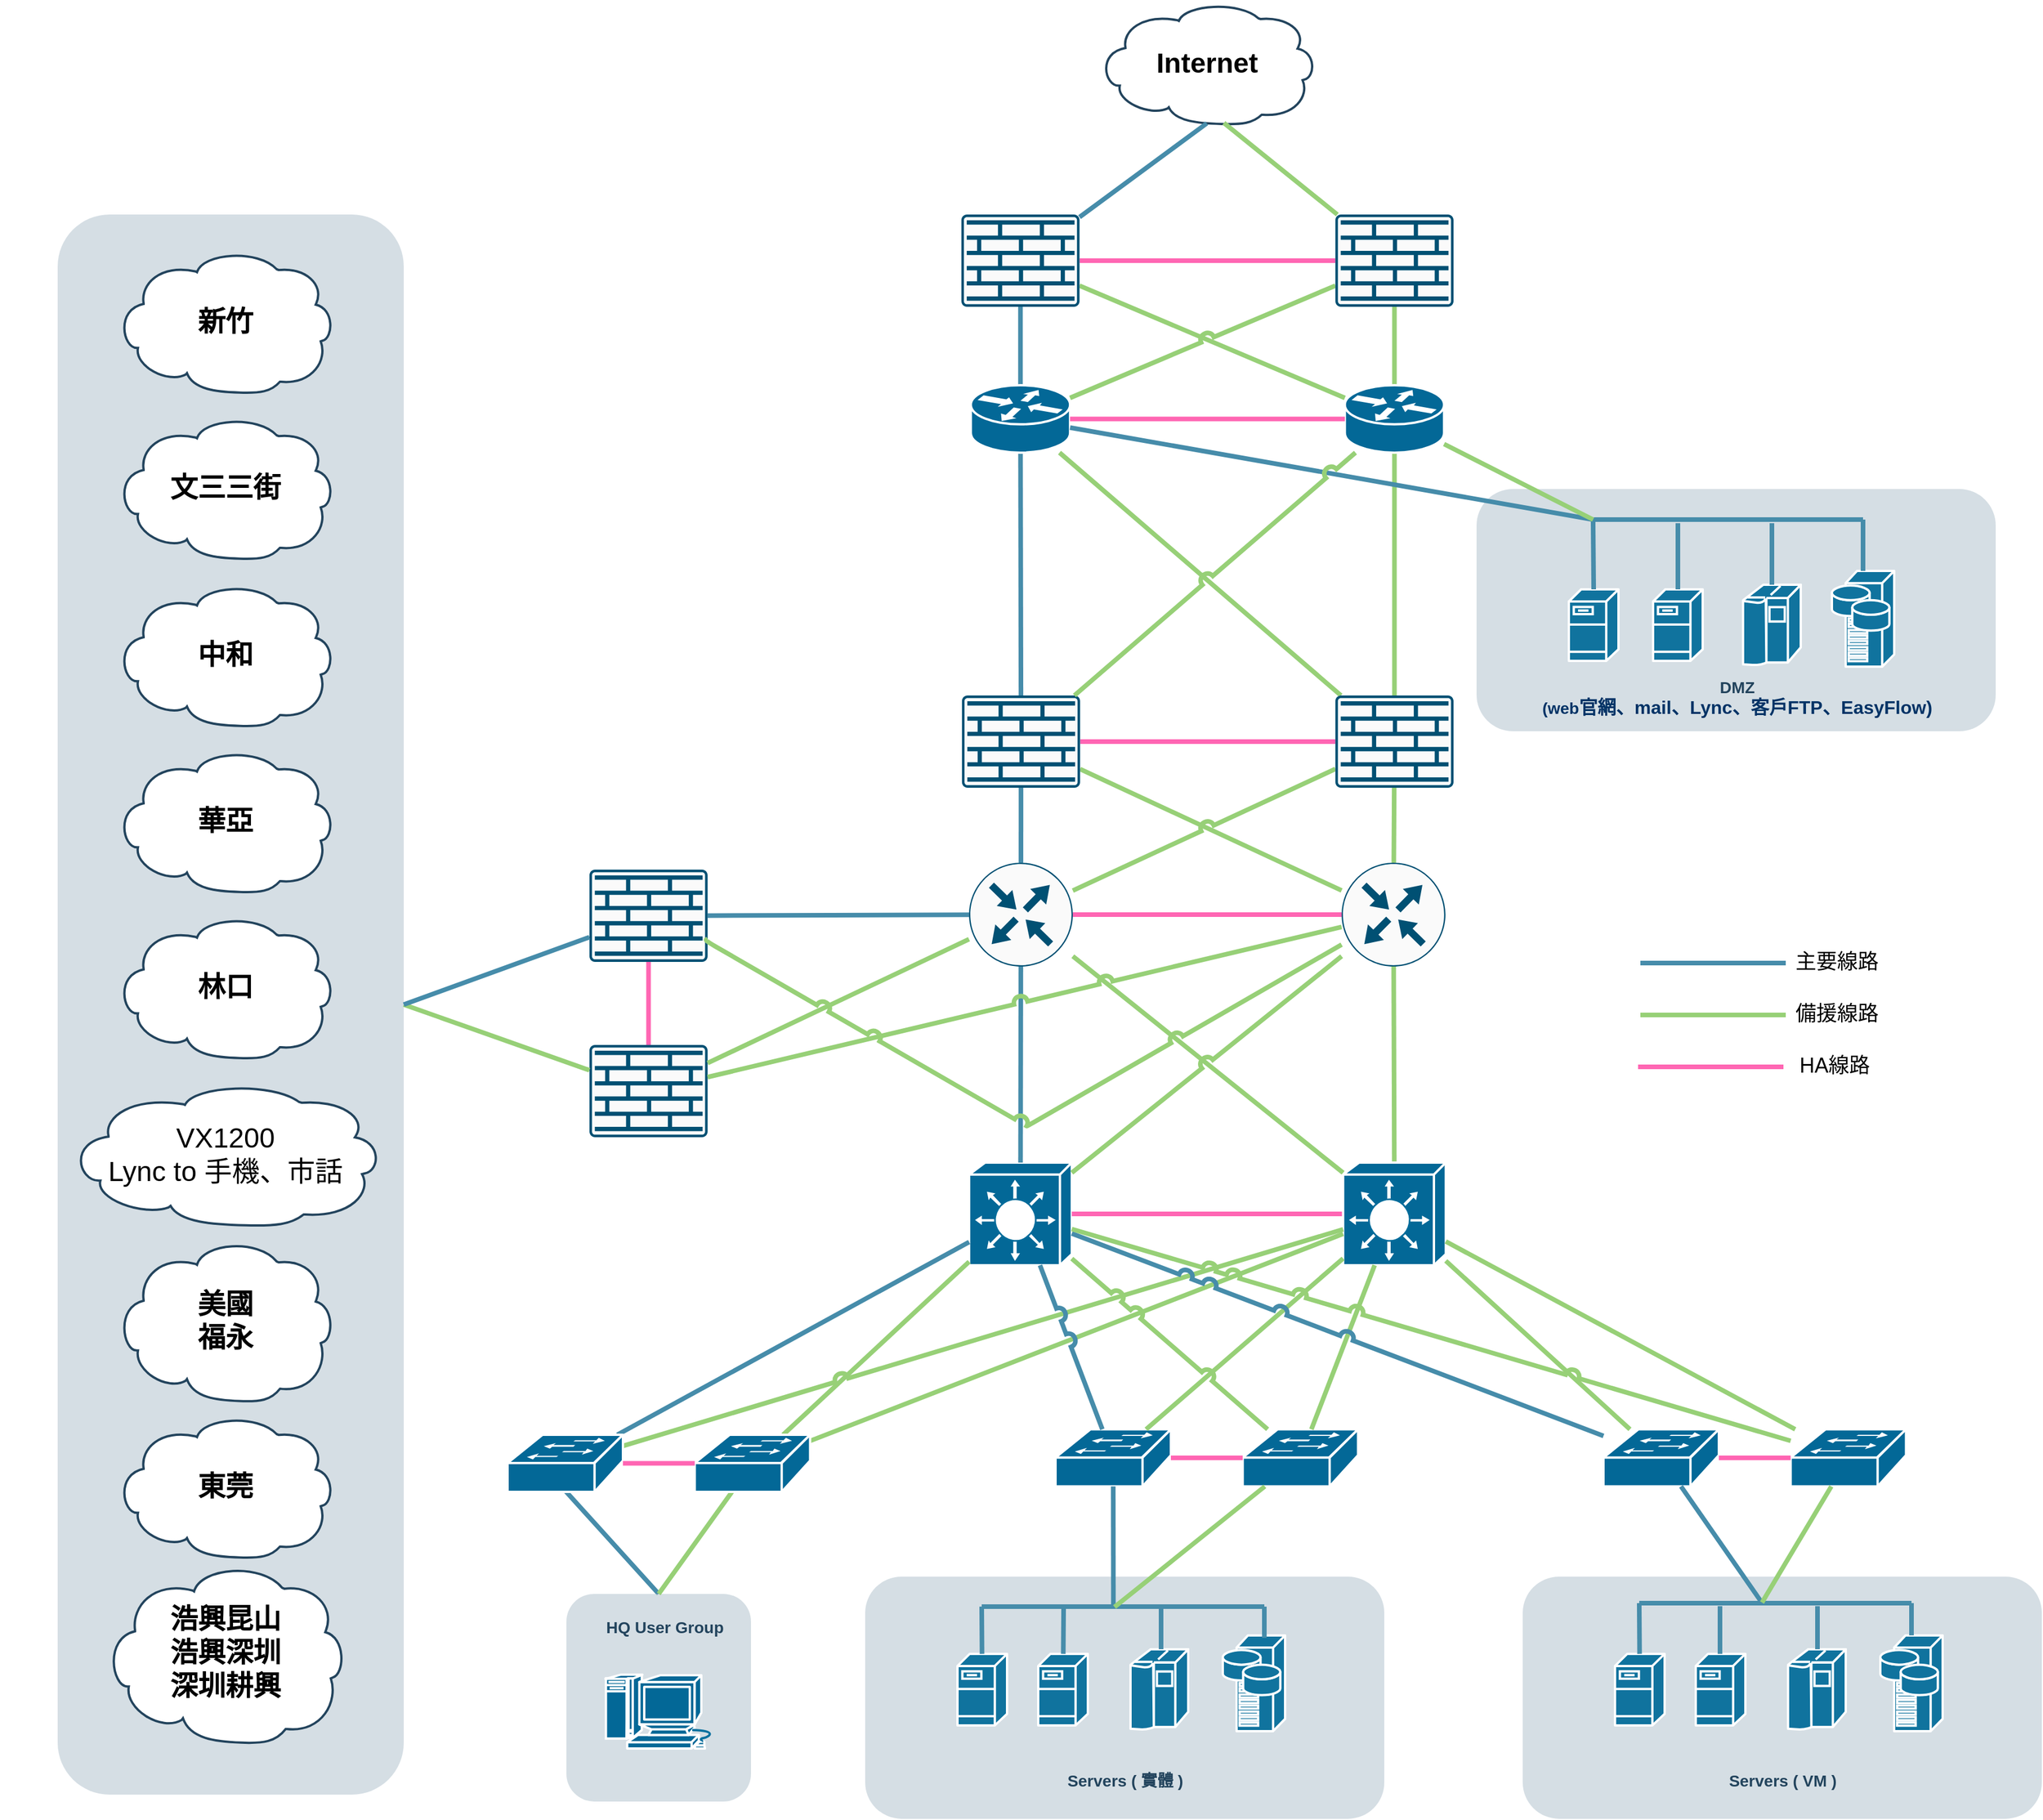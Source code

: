 <mxfile version="21.6.8" type="github">
  <diagram name="第 1 页" id="2Kp2IsGIeOANgpGV9u3z">
    <mxGraphModel dx="3345" dy="233" grid="1" gridSize="10" guides="1" tooltips="1" connect="1" arrows="1" fold="1" page="1" pageScale="1" pageWidth="827" pageHeight="1169" math="0" shadow="0">
      <root>
        <mxCell id="0" />
        <mxCell id="1" parent="0" />
        <mxCell id="GZBGt0tV6EPpzuoUCOiD-38" value="" style="group" vertex="1" connectable="0" parent="1">
          <mxGeometry x="1170" y="1720" width="450" height="210" as="geometry" />
        </mxCell>
        <mxCell id="ebNL-Uzspq8U-VdhPVA--2" value="" style="rounded=1;whiteSpace=wrap;html=1;strokeColor=none;fillColor=#BAC8D3;fontSize=24;fontColor=#23445D;align=center;opacity=60;container=0;" parent="GZBGt0tV6EPpzuoUCOiD-38" vertex="1">
          <mxGeometry width="450" height="210" as="geometry" />
        </mxCell>
        <mxCell id="ebNL-Uzspq8U-VdhPVA--3" value="" style="shape=mxgraph.cisco.servers.fileserver;html=1;dashed=0;fillColor=#10739E;strokeColor=#ffffff;strokeWidth=2;verticalLabelPosition=bottom;verticalAlign=top;fontFamily=Helvetica;fontSize=36;fontColor=#FFB366" parent="GZBGt0tV6EPpzuoUCOiD-38" vertex="1">
          <mxGeometry x="80" y="87" width="43" height="62" as="geometry" />
        </mxCell>
        <mxCell id="ebNL-Uzspq8U-VdhPVA--4" value="" style="shape=mxgraph.cisco.servers.fileserver;html=1;dashed=0;fillColor=#10739E;strokeColor=#ffffff;strokeWidth=2;verticalLabelPosition=bottom;verticalAlign=top;fontFamily=Helvetica;fontSize=36;fontColor=#FFB366" parent="GZBGt0tV6EPpzuoUCOiD-38" vertex="1">
          <mxGeometry x="153" y="87" width="43" height="62" as="geometry" />
        </mxCell>
        <mxCell id="ebNL-Uzspq8U-VdhPVA--5" value="" style="shape=mxgraph.cisco.computers_and_peripherals.ibm_mainframe;html=1;dashed=0;fillColor=#10739E;strokeColor=#ffffff;strokeWidth=2;verticalLabelPosition=bottom;verticalAlign=top;fontFamily=Helvetica;fontSize=36;fontColor=#FFB366" parent="GZBGt0tV6EPpzuoUCOiD-38" vertex="1">
          <mxGeometry x="231" y="83" width="50" height="70" as="geometry" />
        </mxCell>
        <mxCell id="ebNL-Uzspq8U-VdhPVA--6" value="" style="shape=mxgraph.cisco.servers.storage_server;html=1;dashed=0;fillColor=#10739E;strokeColor=#ffffff;strokeWidth=2;verticalLabelPosition=bottom;verticalAlign=top;fontFamily=Helvetica;fontSize=36;fontColor=#FFB366" parent="GZBGt0tV6EPpzuoUCOiD-38" vertex="1">
          <mxGeometry x="308" y="71" width="54" height="83" as="geometry" />
        </mxCell>
        <mxCell id="ebNL-Uzspq8U-VdhPVA--7" value="" style="line;html=1;strokeColor=#468CAA;" parent="GZBGt0tV6EPpzuoUCOiD-38" vertex="1">
          <mxGeometry x="101" y="21.5" width="234" height="10" as="geometry" />
        </mxCell>
        <mxCell id="ebNL-Uzspq8U-VdhPVA--8" value="" style="elbow=horizontal;endArrow=none;html=1;strokeColor=#468CAA;endFill=0;strokeWidth=4;rounded=1;exitX=0.5;exitY=0;exitDx=0;exitDy=0;exitPerimeter=0;entryX=0;entryY=0.5;entryDx=0;entryDy=0;entryPerimeter=0;" parent="GZBGt0tV6EPpzuoUCOiD-38" source="ebNL-Uzspq8U-VdhPVA--3" edge="1" target="ebNL-Uzspq8U-VdhPVA--7">
          <mxGeometry width="100" height="100" relative="1" as="geometry">
            <mxPoint x="99" y="160" as="sourcePoint" />
            <mxPoint x="99.278" y="202.083" as="targetPoint" />
          </mxGeometry>
        </mxCell>
        <mxCell id="ebNL-Uzspq8U-VdhPVA--9" value="" style="edgeStyle=elbowEdgeStyle;elbow=horizontal;endArrow=none;html=1;strokeColor=#468CAA;endFill=0;strokeWidth=4;rounded=1;exitX=0.5;exitY=0;exitDx=0;exitDy=0;exitPerimeter=0;entryX=0.315;entryY=0.814;entryDx=0;entryDy=0;entryPerimeter=0;" parent="GZBGt0tV6EPpzuoUCOiD-38" source="ebNL-Uzspq8U-VdhPVA--4" edge="1" target="ebNL-Uzspq8U-VdhPVA--7">
          <mxGeometry width="100" height="100" relative="1" as="geometry">
            <mxPoint x="171" y="160" as="sourcePoint" />
            <mxPoint x="175" y="67.5" as="targetPoint" />
          </mxGeometry>
        </mxCell>
        <mxCell id="ebNL-Uzspq8U-VdhPVA--10" value="" style="edgeStyle=elbowEdgeStyle;elbow=horizontal;endArrow=none;html=1;strokeColor=#468CAA;endFill=0;strokeWidth=4;rounded=1;exitX=0.5;exitY=0;exitDx=0;exitDy=0;exitPerimeter=0;entryX=0.663;entryY=0.814;entryDx=0;entryDy=0;entryPerimeter=0;" parent="GZBGt0tV6EPpzuoUCOiD-38" source="ebNL-Uzspq8U-VdhPVA--5" edge="1" target="ebNL-Uzspq8U-VdhPVA--7">
          <mxGeometry width="100" height="100" relative="1" as="geometry">
            <mxPoint x="255" y="160" as="sourcePoint" />
            <mxPoint x="255" y="57.5" as="targetPoint" />
          </mxGeometry>
        </mxCell>
        <mxCell id="ebNL-Uzspq8U-VdhPVA--11" value="" style="elbow=horizontal;endArrow=none;html=1;strokeColor=#468CAA;endFill=0;strokeWidth=4;rounded=1;exitX=0.5;exitY=0;exitDx=0;exitDy=0;exitPerimeter=0;entryX=1;entryY=0.5;entryDx=0;entryDy=0;entryPerimeter=0;" parent="GZBGt0tV6EPpzuoUCOiD-38" source="ebNL-Uzspq8U-VdhPVA--6" edge="1" target="ebNL-Uzspq8U-VdhPVA--7">
          <mxGeometry width="100" height="100" relative="1" as="geometry">
            <mxPoint x="340" y="160" as="sourcePoint" />
            <mxPoint x="335" y="57.5" as="targetPoint" />
          </mxGeometry>
        </mxCell>
        <mxCell id="ebNL-Uzspq8U-VdhPVA--12" value="&lt;font color=&quot;#23445d&quot;&gt;DMZ&lt;/font&gt;&lt;br&gt;&lt;font color=&quot;#003366&quot;&gt;(web&lt;span style=&quot;font-size:12.0pt;font-family:&amp;quot;新細明體&amp;quot;,serif;mso-bidi-font-family:Calibri;&lt;br/&gt;mso-ansi-language:EN-US;mso-fareast-language:ZH-TW;mso-bidi-language:AR-SA&quot;&gt;官網、&lt;/span&gt;&lt;span style=&quot;font-size:12.0pt;font-family:&amp;quot;Calibri&amp;quot;,sans-serif;mso-fareast-font-family:&lt;br/&gt;新細明體;mso-ansi-language:EN-US;mso-fareast-language:ZH-TW;mso-bidi-language:AR-SA&quot; lang=&quot;EN-US&quot;&gt;mail&lt;/span&gt;&lt;span style=&quot;font-size:12.0pt;font-family:&amp;quot;新細明體&amp;quot;,serif;mso-bidi-font-family:Calibri;&lt;br/&gt;mso-ansi-language:EN-US;mso-fareast-language:ZH-TW;mso-bidi-language:AR-SA&quot;&gt;、&lt;/span&gt;&lt;span style=&quot;font-size:12.0pt;font-family:&amp;quot;Calibri&amp;quot;,sans-serif;mso-fareast-font-family:&lt;br/&gt;新細明體;mso-ansi-language:EN-US;mso-fareast-language:ZH-TW;mso-bidi-language:AR-SA&quot; lang=&quot;EN-US&quot;&gt;Lync&lt;/span&gt;&lt;span style=&quot;font-size:12.0pt;font-family:&amp;quot;新細明體&amp;quot;,serif;mso-bidi-font-family:Calibri;&lt;br/&gt;mso-ansi-language:EN-US;mso-fareast-language:ZH-TW;mso-bidi-language:AR-SA&quot;&gt;、客戶&lt;/span&gt;&lt;span style=&quot;font-size:12.0pt;font-family:&amp;quot;Calibri&amp;quot;,sans-serif;mso-fareast-font-family:&lt;br/&gt;新細明體;mso-ansi-language:EN-US;mso-fareast-language:ZH-TW;mso-bidi-language:AR-SA&quot; lang=&quot;EN-US&quot;&gt;FTP、EasyFlow)&lt;/span&gt;&lt;/font&gt;&lt;font color=&quot;#23445d&quot;&gt;&lt;br&gt;&lt;/font&gt;" style="rounded=1;whiteSpace=wrap;html=1;strokeColor=none;fillColor=none;fontSize=14;fontColor=#742B21;align=center;fontStyle=1" parent="GZBGt0tV6EPpzuoUCOiD-38" vertex="1">
          <mxGeometry x="41" y="171" width="370" height="19" as="geometry" />
        </mxCell>
        <mxCell id="12ae3frHGvqBDCMUcqmj-1" value="" style="group" parent="1" vertex="1" connectable="0">
          <mxGeometry x="640" y="2662.94" width="450" height="210" as="geometry" />
        </mxCell>
        <mxCell id="12ae3frHGvqBDCMUcqmj-2" value="" style="rounded=1;whiteSpace=wrap;html=1;strokeColor=none;fillColor=#BAC8D3;fontSize=24;fontColor=#23445D;align=center;opacity=60;" parent="12ae3frHGvqBDCMUcqmj-1" vertex="1">
          <mxGeometry width="450" height="210" as="geometry" />
        </mxCell>
        <mxCell id="12ae3frHGvqBDCMUcqmj-3" value="" style="shape=mxgraph.cisco.servers.fileserver;html=1;dashed=0;fillColor=#10739E;strokeColor=#ffffff;strokeWidth=2;verticalLabelPosition=bottom;verticalAlign=top;fontFamily=Helvetica;fontSize=36;fontColor=#FFB366" parent="12ae3frHGvqBDCMUcqmj-1" vertex="1">
          <mxGeometry x="80" y="67" width="43" height="62" as="geometry" />
        </mxCell>
        <mxCell id="12ae3frHGvqBDCMUcqmj-4" value="" style="shape=mxgraph.cisco.servers.fileserver;html=1;dashed=0;fillColor=#10739E;strokeColor=#ffffff;strokeWidth=2;verticalLabelPosition=bottom;verticalAlign=top;fontFamily=Helvetica;fontSize=36;fontColor=#FFB366" parent="12ae3frHGvqBDCMUcqmj-1" vertex="1">
          <mxGeometry x="150" y="67" width="43" height="62" as="geometry" />
        </mxCell>
        <mxCell id="12ae3frHGvqBDCMUcqmj-5" value="" style="shape=mxgraph.cisco.computers_and_peripherals.ibm_mainframe;html=1;dashed=0;fillColor=#10739E;strokeColor=#ffffff;strokeWidth=2;verticalLabelPosition=bottom;verticalAlign=top;fontFamily=Helvetica;fontSize=36;fontColor=#FFB366" parent="12ae3frHGvqBDCMUcqmj-1" vertex="1">
          <mxGeometry x="230" y="63" width="50" height="70" as="geometry" />
        </mxCell>
        <mxCell id="12ae3frHGvqBDCMUcqmj-6" value="" style="shape=mxgraph.cisco.servers.storage_server;html=1;dashed=0;fillColor=#10739E;strokeColor=#ffffff;strokeWidth=2;verticalLabelPosition=bottom;verticalAlign=top;fontFamily=Helvetica;fontSize=36;fontColor=#FFB366" parent="12ae3frHGvqBDCMUcqmj-1" vertex="1">
          <mxGeometry x="310" y="51" width="54" height="83" as="geometry" />
        </mxCell>
        <mxCell id="12ae3frHGvqBDCMUcqmj-7" value="" style="line;html=1;strokeColor=#468CAA;" parent="12ae3frHGvqBDCMUcqmj-1" vertex="1">
          <mxGeometry x="101" y="21" width="245" height="10" as="geometry" />
        </mxCell>
        <mxCell id="12ae3frHGvqBDCMUcqmj-8" value="" style="elbow=horizontal;endArrow=none;html=1;strokeColor=#468CAA;endFill=0;strokeWidth=4;rounded=1;entryX=0;entryY=0.5;entryDx=0;entryDy=0;entryPerimeter=0;" parent="12ae3frHGvqBDCMUcqmj-1" source="12ae3frHGvqBDCMUcqmj-3" edge="1" target="12ae3frHGvqBDCMUcqmj-7">
          <mxGeometry width="100" height="100" relative="1" as="geometry">
            <mxPoint x="99" y="140" as="sourcePoint" />
            <mxPoint x="99.278" y="182.083" as="targetPoint" />
          </mxGeometry>
        </mxCell>
        <mxCell id="12ae3frHGvqBDCMUcqmj-9" value="" style="elbow=horizontal;endArrow=none;html=1;strokeColor=#468CAA;endFill=0;strokeWidth=4;rounded=1;" parent="12ae3frHGvqBDCMUcqmj-1" source="12ae3frHGvqBDCMUcqmj-4" edge="1">
          <mxGeometry width="100" height="100" relative="1" as="geometry">
            <mxPoint x="171" y="140" as="sourcePoint" />
            <mxPoint x="172" y="28" as="targetPoint" />
          </mxGeometry>
        </mxCell>
        <mxCell id="12ae3frHGvqBDCMUcqmj-10" value="" style="edgeStyle=elbowEdgeStyle;elbow=horizontal;endArrow=none;html=1;strokeColor=#468CAA;endFill=0;strokeWidth=4;rounded=1;entryX=0.634;entryY=0.64;entryDx=0;entryDy=0;entryPerimeter=0;" parent="12ae3frHGvqBDCMUcqmj-1" source="12ae3frHGvqBDCMUcqmj-5" edge="1" target="12ae3frHGvqBDCMUcqmj-7">
          <mxGeometry width="100" height="100" relative="1" as="geometry">
            <mxPoint x="255" y="140" as="sourcePoint" />
            <mxPoint x="255.278" y="182.083" as="targetPoint" />
          </mxGeometry>
        </mxCell>
        <mxCell id="12ae3frHGvqBDCMUcqmj-11" value="" style="elbow=horizontal;endArrow=none;html=1;strokeColor=#468CAA;endFill=0;strokeWidth=4;rounded=1;entryX=1;entryY=0.5;entryDx=0;entryDy=0;entryPerimeter=0;exitX=0.667;exitY=0.027;exitDx=0;exitDy=0;exitPerimeter=0;" parent="12ae3frHGvqBDCMUcqmj-1" source="12ae3frHGvqBDCMUcqmj-6" edge="1" target="12ae3frHGvqBDCMUcqmj-7">
          <mxGeometry width="100" height="100" relative="1" as="geometry">
            <mxPoint x="340" y="140" as="sourcePoint" />
            <mxPoint x="340.278" y="182.083" as="targetPoint" />
          </mxGeometry>
        </mxCell>
        <mxCell id="12ae3frHGvqBDCMUcqmj-12" value="&lt;font color=&quot;#23445d&quot;&gt;Servers ( 實體 )&lt;/font&gt;" style="rounded=1;whiteSpace=wrap;html=1;strokeColor=none;fillColor=none;fontSize=14;fontColor=#742B21;align=center;fontStyle=1" parent="12ae3frHGvqBDCMUcqmj-1" vertex="1">
          <mxGeometry x="153.5" y="168" width="143" height="19" as="geometry" />
        </mxCell>
        <mxCell id="12ae3frHGvqBDCMUcqmj-13" style="rounded=1;orthogonalLoop=1;jettySize=auto;html=1;exitX=0.5;exitY=0;exitDx=0;exitDy=0;entryX=0.5;entryY=0.98;entryDx=0;entryDy=0;entryPerimeter=0;strokeColor=#468CAA;strokeWidth=4;endArrow=none;endFill=0;" parent="1" source="12ae3frHGvqBDCMUcqmj-60" target="12ae3frHGvqBDCMUcqmj-56" edge="1">
          <mxGeometry relative="1" as="geometry" />
        </mxCell>
        <mxCell id="12ae3frHGvqBDCMUcqmj-33" style="rounded=1;orthogonalLoop=1;jettySize=auto;html=1;endArrow=none;endFill=0;strokeWidth=4;strokeColor=#97D077;jumpStyle=arc;" parent="1" source="GZBGt0tV6EPpzuoUCOiD-102" target="12ae3frHGvqBDCMUcqmj-64" edge="1">
          <mxGeometry relative="1" as="geometry">
            <mxPoint x="850" y="2120" as="sourcePoint" />
            <mxPoint x="667.1" y="1951.94" as="targetPoint" />
          </mxGeometry>
        </mxCell>
        <mxCell id="12ae3frHGvqBDCMUcqmj-34" value="" style="group" parent="1" vertex="1" connectable="0">
          <mxGeometry x="1210" y="2662.94" width="450" height="210" as="geometry" />
        </mxCell>
        <mxCell id="12ae3frHGvqBDCMUcqmj-35" value="" style="rounded=1;whiteSpace=wrap;html=1;strokeColor=none;fillColor=#BAC8D3;fontSize=24;fontColor=#23445D;align=center;opacity=60;" parent="12ae3frHGvqBDCMUcqmj-34" vertex="1">
          <mxGeometry width="450" height="210" as="geometry" />
        </mxCell>
        <mxCell id="12ae3frHGvqBDCMUcqmj-36" value="" style="shape=mxgraph.cisco.servers.fileserver;html=1;dashed=0;fillColor=#10739E;strokeColor=#ffffff;strokeWidth=2;verticalLabelPosition=bottom;verticalAlign=top;fontFamily=Helvetica;fontSize=36;fontColor=#FFB366" parent="12ae3frHGvqBDCMUcqmj-34" vertex="1">
          <mxGeometry x="80" y="67" width="43" height="62" as="geometry" />
        </mxCell>
        <mxCell id="12ae3frHGvqBDCMUcqmj-37" value="" style="shape=mxgraph.cisco.servers.fileserver;html=1;dashed=0;fillColor=#10739E;strokeColor=#ffffff;strokeWidth=2;verticalLabelPosition=bottom;verticalAlign=top;fontFamily=Helvetica;fontSize=36;fontColor=#FFB366" parent="12ae3frHGvqBDCMUcqmj-34" vertex="1">
          <mxGeometry x="150" y="67" width="43" height="62" as="geometry" />
        </mxCell>
        <mxCell id="12ae3frHGvqBDCMUcqmj-38" value="" style="shape=mxgraph.cisco.computers_and_peripherals.ibm_mainframe;html=1;dashed=0;fillColor=#10739E;strokeColor=#ffffff;strokeWidth=2;verticalLabelPosition=bottom;verticalAlign=top;fontFamily=Helvetica;fontSize=36;fontColor=#FFB366" parent="12ae3frHGvqBDCMUcqmj-34" vertex="1">
          <mxGeometry x="230" y="63" width="50" height="70" as="geometry" />
        </mxCell>
        <mxCell id="12ae3frHGvqBDCMUcqmj-39" value="" style="shape=mxgraph.cisco.servers.storage_server;html=1;dashed=0;fillColor=#10739E;strokeColor=#ffffff;strokeWidth=2;verticalLabelPosition=bottom;verticalAlign=top;fontFamily=Helvetica;fontSize=36;fontColor=#FFB366" parent="12ae3frHGvqBDCMUcqmj-34" vertex="1">
          <mxGeometry x="310" y="51" width="54" height="83" as="geometry" />
        </mxCell>
        <mxCell id="12ae3frHGvqBDCMUcqmj-40" value="" style="line;html=1;strokeColor=#468CAA;" parent="12ae3frHGvqBDCMUcqmj-34" vertex="1">
          <mxGeometry x="101" y="18" width="236" height="10" as="geometry" />
        </mxCell>
        <mxCell id="12ae3frHGvqBDCMUcqmj-41" value="" style="elbow=horizontal;endArrow=none;html=1;strokeColor=#468CAA;endFill=0;strokeWidth=4;rounded=1;entryX=0;entryY=0.5;entryDx=0;entryDy=0;entryPerimeter=0;" parent="12ae3frHGvqBDCMUcqmj-34" source="12ae3frHGvqBDCMUcqmj-36" edge="1" target="12ae3frHGvqBDCMUcqmj-40">
          <mxGeometry width="100" height="100" relative="1" as="geometry">
            <mxPoint x="99" y="140" as="sourcePoint" />
            <mxPoint x="99.278" y="182.083" as="targetPoint" />
          </mxGeometry>
        </mxCell>
        <mxCell id="12ae3frHGvqBDCMUcqmj-42" value="" style="edgeStyle=elbowEdgeStyle;elbow=horizontal;endArrow=none;html=1;strokeColor=#468CAA;endFill=0;strokeWidth=4;rounded=1;entryX=0.296;entryY=0.763;entryDx=0;entryDy=0;entryPerimeter=0;" parent="12ae3frHGvqBDCMUcqmj-34" source="12ae3frHGvqBDCMUcqmj-37" edge="1" target="12ae3frHGvqBDCMUcqmj-40">
          <mxGeometry width="100" height="100" relative="1" as="geometry">
            <mxPoint x="171" y="140" as="sourcePoint" />
            <mxPoint x="171.278" y="182.083" as="targetPoint" />
          </mxGeometry>
        </mxCell>
        <mxCell id="12ae3frHGvqBDCMUcqmj-43" value="" style="edgeStyle=elbowEdgeStyle;elbow=horizontal;endArrow=none;html=1;strokeColor=#468CAA;endFill=0;strokeWidth=4;rounded=1;entryX=0.655;entryY=0.763;entryDx=0;entryDy=0;entryPerimeter=0;" parent="12ae3frHGvqBDCMUcqmj-34" source="12ae3frHGvqBDCMUcqmj-38" edge="1" target="12ae3frHGvqBDCMUcqmj-40">
          <mxGeometry width="100" height="100" relative="1" as="geometry">
            <mxPoint x="255" y="140" as="sourcePoint" />
            <mxPoint x="255.278" y="182.083" as="targetPoint" />
          </mxGeometry>
        </mxCell>
        <mxCell id="12ae3frHGvqBDCMUcqmj-44" value="" style="elbow=horizontal;endArrow=none;html=1;strokeColor=#468CAA;endFill=0;strokeWidth=4;rounded=1;entryX=1;entryY=0.5;entryDx=0;entryDy=0;entryPerimeter=0;" parent="12ae3frHGvqBDCMUcqmj-34" source="12ae3frHGvqBDCMUcqmj-39" edge="1" target="12ae3frHGvqBDCMUcqmj-40">
          <mxGeometry width="100" height="100" relative="1" as="geometry">
            <mxPoint x="340" y="140" as="sourcePoint" />
            <mxPoint x="340.278" y="182.083" as="targetPoint" />
          </mxGeometry>
        </mxCell>
        <mxCell id="12ae3frHGvqBDCMUcqmj-45" value="&lt;font color=&quot;#23445d&quot;&gt;Servers ( VM )&lt;/font&gt;" style="rounded=1;whiteSpace=wrap;html=1;strokeColor=none;fillColor=none;fontSize=14;fontColor=#742B21;align=center;fontStyle=1" parent="12ae3frHGvqBDCMUcqmj-34" vertex="1">
          <mxGeometry x="153.5" y="168" width="143" height="19" as="geometry" />
        </mxCell>
        <mxCell id="12ae3frHGvqBDCMUcqmj-59" value="" style="group" parent="1" vertex="1" connectable="0">
          <mxGeometry x="381" y="2677.94" width="160" height="180" as="geometry" />
        </mxCell>
        <mxCell id="12ae3frHGvqBDCMUcqmj-60" value="" style="rounded=1;whiteSpace=wrap;html=1;strokeColor=none;fillColor=#BAC8D3;fontSize=24;fontColor=#23445D;align=center;opacity=60;" parent="12ae3frHGvqBDCMUcqmj-59" vertex="1">
          <mxGeometry width="160" height="180" as="geometry" />
        </mxCell>
        <mxCell id="12ae3frHGvqBDCMUcqmj-61" value="&lt;font color=&quot;#23445d&quot;&gt;&amp;nbsp;HQ User Group&lt;/font&gt;" style="rounded=1;whiteSpace=wrap;html=1;strokeColor=none;fillColor=none;fontSize=14;fontColor=#742B21;align=center;fontStyle=1" parent="12ae3frHGvqBDCMUcqmj-59" vertex="1">
          <mxGeometry x="11.75" y="20" width="143" height="19" as="geometry" />
        </mxCell>
        <mxCell id="12ae3frHGvqBDCMUcqmj-62" value="" style="shape=mxgraph.cisco.computers_and_peripherals.macintosh;sketch=0;html=1;pointerEvents=1;dashed=0;fillColor=#036897;strokeColor=#ffffff;strokeWidth=2;verticalLabelPosition=bottom;verticalAlign=top;align=center;outlineConnect=0;" parent="12ae3frHGvqBDCMUcqmj-59" vertex="1">
          <mxGeometry x="33.75" y="70" width="99" height="64" as="geometry" />
        </mxCell>
        <mxCell id="12ae3frHGvqBDCMUcqmj-72" value="&lt;p style=&quot;margin-top: 0pt; margin-bottom: 0pt; margin-left: 0in; direction: ltr; unicode-bidi: embed; word-break: normal; font-size: 23px;&quot;&gt;&lt;/p&gt;&lt;p style=&quot;margin-top: 0pt; margin-bottom: 0pt; margin-left: 0in; direction: ltr; unicode-bidi: embed; word-break: normal;&quot;&gt;&lt;font color=&quot;#000000&quot;&gt;Internet&lt;/font&gt;&lt;/p&gt;" style="shape=mxgraph.cisco.storage.cloud;html=1;dashed=0;strokeColor=#23445D;fillColor=#ffffff;strokeWidth=2;fontFamily=Helvetica;fontSize=24;fontColor=#23445D;align=center;fontStyle=1" parent="1" vertex="1">
          <mxGeometry x="841.13" y="1297" width="190" height="107" as="geometry" />
        </mxCell>
        <mxCell id="12ae3frHGvqBDCMUcqmj-77" style="rounded=1;orthogonalLoop=1;jettySize=auto;html=1;endArrow=none;endFill=0;strokeColor=#468CAA;strokeWidth=4;entryX=0.5;entryY=0.99;entryDx=0;entryDy=0;entryPerimeter=0;" parent="1" source="ebNL-Uzspq8U-VdhPVA--14" target="12ae3frHGvqBDCMUcqmj-72" edge="1">
          <mxGeometry relative="1" as="geometry">
            <mxPoint x="2330" y="2247.5" as="sourcePoint" />
          </mxGeometry>
        </mxCell>
        <mxCell id="GZBGt0tV6EPpzuoUCOiD-14" style="rounded=1;orthogonalLoop=1;jettySize=auto;html=1;strokeColor=#97D077;strokeWidth=4;endArrow=none;endFill=0;elbow=vertical;entryX=0.578;entryY=0.987;entryDx=0;entryDy=0;entryPerimeter=0;" edge="1" parent="1" source="GZBGt0tV6EPpzuoUCOiD-11" target="12ae3frHGvqBDCMUcqmj-72">
          <mxGeometry relative="1" as="geometry">
            <mxPoint x="1979" y="2317.5" as="sourcePoint" />
            <mxPoint x="2100" y="2445.5" as="targetPoint" />
          </mxGeometry>
        </mxCell>
        <mxCell id="GZBGt0tV6EPpzuoUCOiD-20" style="rounded=1;orthogonalLoop=1;jettySize=auto;html=1;strokeWidth=4;strokeColor=#468CAA;endArrow=none;endFill=0;" edge="1" parent="1" source="GZBGt0tV6EPpzuoUCOiD-25" target="ebNL-Uzspq8U-VdhPVA--14">
          <mxGeometry relative="1" as="geometry">
            <mxPoint x="1250" y="1927.5" as="sourcePoint" />
            <mxPoint x="1320" y="2047.5" as="targetPoint" />
          </mxGeometry>
        </mxCell>
        <mxCell id="GZBGt0tV6EPpzuoUCOiD-21" style="rounded=1;orthogonalLoop=1;jettySize=auto;html=1;endArrow=none;endFill=0;strokeWidth=4;strokeColor=#97D077;" edge="1" parent="1" source="GZBGt0tV6EPpzuoUCOiD-32" target="GZBGt0tV6EPpzuoUCOiD-2">
          <mxGeometry relative="1" as="geometry">
            <mxPoint x="1490" y="2195.94" as="sourcePoint" />
            <mxPoint x="1260" y="2245.94" as="targetPoint" />
          </mxGeometry>
        </mxCell>
        <mxCell id="GZBGt0tV6EPpzuoUCOiD-22" style="rounded=1;orthogonalLoop=1;jettySize=auto;html=1;endArrow=none;endFill=0;strokeWidth=4;strokeColor=#468CAA;" edge="1" parent="1" source="GZBGt0tV6EPpzuoUCOiD-25" target="ebNL-Uzspq8U-VdhPVA--17">
          <mxGeometry relative="1" as="geometry">
            <mxPoint x="1735" y="2410.94" as="sourcePoint" />
            <mxPoint x="1213" y="2280.94" as="targetPoint" />
          </mxGeometry>
        </mxCell>
        <mxCell id="GZBGt0tV6EPpzuoUCOiD-23" style="rounded=1;orthogonalLoop=1;jettySize=auto;html=1;strokeWidth=4;strokeColor=#97D077;endArrow=none;endFill=0;" edge="1" parent="1" source="GZBGt0tV6EPpzuoUCOiD-32" target="GZBGt0tV6EPpzuoUCOiD-11">
          <mxGeometry relative="1" as="geometry">
            <mxPoint x="1590" y="2107.5" as="sourcePoint" />
            <mxPoint x="1861" y="1990.5" as="targetPoint" />
          </mxGeometry>
        </mxCell>
        <mxCell id="GZBGt0tV6EPpzuoUCOiD-25" value="" style="shape=mxgraph.cisco.routers.router;sketch=0;html=1;pointerEvents=1;dashed=0;fillColor=#036897;strokeColor=#ffffff;strokeWidth=2;verticalLabelPosition=bottom;verticalAlign=top;align=center;outlineConnect=0;aspect=fixed;container=0;" vertex="1" parent="1">
          <mxGeometry x="731.6" y="1630" width="86" height="58.44" as="geometry" />
        </mxCell>
        <mxCell id="GZBGt0tV6EPpzuoUCOiD-32" value="" style="shape=mxgraph.cisco.routers.router;sketch=0;html=1;pointerEvents=1;dashed=0;fillColor=#036897;strokeColor=#ffffff;strokeWidth=2;verticalLabelPosition=bottom;verticalAlign=top;align=center;outlineConnect=0;aspect=fixed;container=0;" vertex="1" parent="1">
          <mxGeometry x="1055.8" y="1630" width="86" height="58.44" as="geometry" />
        </mxCell>
        <mxCell id="GZBGt0tV6EPpzuoUCOiD-33" style="rounded=1;orthogonalLoop=1;jettySize=auto;html=1;endArrow=none;endFill=0;strokeWidth=4;strokeColor=#97D077;" edge="1" parent="1" source="GZBGt0tV6EPpzuoUCOiD-103" target="ebNL-Uzspq8U-VdhPVA--17">
          <mxGeometry relative="1" as="geometry">
            <mxPoint x="1345.1" y="2092.44" as="sourcePoint" />
            <mxPoint x="1080.1" y="2092.44" as="targetPoint" />
          </mxGeometry>
        </mxCell>
        <mxCell id="GZBGt0tV6EPpzuoUCOiD-34" style="rounded=1;orthogonalLoop=1;jettySize=auto;html=1;strokeWidth=4;strokeColor=#97D077;endArrow=none;endFill=0;" edge="1" parent="1" source="GZBGt0tV6EPpzuoUCOiD-32" target="ebNL-Uzspq8U-VdhPVA--14">
          <mxGeometry relative="1" as="geometry">
            <mxPoint x="1594" y="1990.5" as="sourcePoint" />
            <mxPoint x="1861" y="1990.5" as="targetPoint" />
          </mxGeometry>
        </mxCell>
        <mxCell id="GZBGt0tV6EPpzuoUCOiD-35" style="rounded=1;orthogonalLoop=1;jettySize=auto;html=1;endArrow=none;endFill=0;strokeWidth=4;strokeColor=#97D077;" edge="1" parent="1" source="GZBGt0tV6EPpzuoUCOiD-25" target="GZBGt0tV6EPpzuoUCOiD-2">
          <mxGeometry relative="1" as="geometry">
            <mxPoint x="1508" y="2225.94" as="sourcePoint" />
            <mxPoint x="1270" y="2165.94" as="targetPoint" />
          </mxGeometry>
        </mxCell>
        <mxCell id="GZBGt0tV6EPpzuoUCOiD-36" style="rounded=1;orthogonalLoop=1;jettySize=auto;html=1;strokeWidth=4;strokeColor=#97D077;endArrow=none;endFill=0;jumpStyle=arc;" edge="1" parent="1" source="GZBGt0tV6EPpzuoUCOiD-25" target="GZBGt0tV6EPpzuoUCOiD-11">
          <mxGeometry relative="1" as="geometry">
            <mxPoint x="1594" y="2117.5" as="sourcePoint" />
            <mxPoint x="1861" y="2117.5" as="targetPoint" />
          </mxGeometry>
        </mxCell>
        <mxCell id="GZBGt0tV6EPpzuoUCOiD-37" style="rounded=1;orthogonalLoop=1;jettySize=auto;html=1;endArrow=none;endFill=0;strokeWidth=4;strokeColor=#468CAA;exitX=0;exitY=0.5;exitDx=0;exitDy=0;exitPerimeter=0;" edge="1" parent="1" source="ebNL-Uzspq8U-VdhPVA--7" target="GZBGt0tV6EPpzuoUCOiD-25">
          <mxGeometry relative="1" as="geometry">
            <mxPoint x="1495" y="1850" as="sourcePoint" />
            <mxPoint x="1230" y="1723" as="targetPoint" />
          </mxGeometry>
        </mxCell>
        <mxCell id="GZBGt0tV6EPpzuoUCOiD-39" style="rounded=1;orthogonalLoop=1;jettySize=auto;html=1;strokeWidth=4;strokeColor=#97D077;endArrow=none;endFill=0;entryX=0;entryY=0.5;entryDx=0;entryDy=0;entryPerimeter=0;" edge="1" parent="1" source="GZBGt0tV6EPpzuoUCOiD-32" target="ebNL-Uzspq8U-VdhPVA--7">
          <mxGeometry relative="1" as="geometry">
            <mxPoint x="1554" y="1780" as="sourcePoint" />
            <mxPoint x="1821" y="1780" as="targetPoint" />
          </mxGeometry>
        </mxCell>
        <mxCell id="GZBGt0tV6EPpzuoUCOiD-40" style="rounded=1;orthogonalLoop=1;jettySize=auto;html=1;endArrow=none;endFill=0;strokeColor=#FF66B3;strokeWidth=4;" edge="1" parent="1" source="ebNL-Uzspq8U-VdhPVA--14" target="GZBGt0tV6EPpzuoUCOiD-11">
          <mxGeometry relative="1" as="geometry">
            <mxPoint x="1963" y="2202.5" as="sourcePoint" />
            <mxPoint x="2128" y="2274.5" as="targetPoint" />
          </mxGeometry>
        </mxCell>
        <mxCell id="GZBGt0tV6EPpzuoUCOiD-44" style="rounded=1;orthogonalLoop=1;jettySize=auto;html=1;endArrow=none;endFill=0;strokeColor=#FF66B3;strokeWidth=4;" edge="1" parent="1" source="GZBGt0tV6EPpzuoUCOiD-25" target="GZBGt0tV6EPpzuoUCOiD-32">
          <mxGeometry relative="1" as="geometry">
            <mxPoint x="1804" y="2405.94" as="sourcePoint" />
            <mxPoint x="1792" y="2773.94" as="targetPoint" />
          </mxGeometry>
        </mxCell>
        <mxCell id="GZBGt0tV6EPpzuoUCOiD-45" style="rounded=1;orthogonalLoop=1;jettySize=auto;html=1;endArrow=none;endFill=0;strokeColor=#FF66B3;strokeWidth=4;" edge="1" parent="1" source="ebNL-Uzspq8U-VdhPVA--17" target="GZBGt0tV6EPpzuoUCOiD-2">
          <mxGeometry relative="1" as="geometry">
            <mxPoint x="1641.1" y="2419.44" as="sourcePoint" />
            <mxPoint x="1629.1" y="2787.44" as="targetPoint" />
          </mxGeometry>
        </mxCell>
        <mxCell id="GZBGt0tV6EPpzuoUCOiD-59" style="rounded=1;orthogonalLoop=1;jettySize=auto;html=1;strokeColor=#468CAA;strokeWidth=4;endArrow=none;endFill=0;elbow=vertical;jumpStyle=arc;" edge="1" parent="1" source="12ae3frHGvqBDCMUcqmj-15" target="GZBGt0tV6EPpzuoUCOiD-102">
          <mxGeometry relative="1" as="geometry">
            <mxPoint x="105" y="2105" as="sourcePoint" />
            <mxPoint x="541" y="1968" as="targetPoint" />
          </mxGeometry>
        </mxCell>
        <mxCell id="GZBGt0tV6EPpzuoUCOiD-64" value="" style="shape=mxgraph.cisco.switches.layer_3_switch;sketch=0;html=1;pointerEvents=1;dashed=0;fillColor=#036897;strokeColor=#ffffff;strokeWidth=2;verticalLabelPosition=bottom;verticalAlign=top;align=center;outlineConnect=0;aspect=fixed;points=[[0,0.5,0,0,0],[0,1,0,0,0],[0.08,0.05,0,0,0],[0.5,0,0,0,0],[0.5,1,0,0,0],[0.76,0,0,0,0],[0.95,0.94,0,0,0],[1,0,0,0,0],[1,0.5,0,0,0]];" vertex="1" parent="1">
          <mxGeometry x="730.1" y="2304" width="89" height="89" as="geometry" />
        </mxCell>
        <mxCell id="GZBGt0tV6EPpzuoUCOiD-65" style="rounded=1;orthogonalLoop=1;jettySize=auto;html=1;endArrow=none;endFill=0;strokeWidth=4;strokeColor=#468CAA;" edge="1" parent="1" source="GZBGt0tV6EPpzuoUCOiD-102" target="GZBGt0tV6EPpzuoUCOiD-64">
          <mxGeometry relative="1" as="geometry">
            <mxPoint x="838.1" y="1754.94" as="sourcePoint" />
            <mxPoint x="745.1" y="2315.94" as="targetPoint" />
          </mxGeometry>
        </mxCell>
        <mxCell id="GZBGt0tV6EPpzuoUCOiD-66" style="rounded=1;orthogonalLoop=1;jettySize=auto;html=1;strokeColor=#97D077;strokeWidth=4;endArrow=none;endFill=0;jumpStyle=arc;" edge="1" parent="1" source="GZBGt0tV6EPpzuoUCOiD-2" target="GZBGt0tV6EPpzuoUCOiD-102">
          <mxGeometry relative="1" as="geometry">
            <mxPoint x="838.1" y="1881.94" as="sourcePoint" />
            <mxPoint x="768.1" y="2315.94" as="targetPoint" />
          </mxGeometry>
        </mxCell>
        <mxCell id="GZBGt0tV6EPpzuoUCOiD-67" style="rounded=1;orthogonalLoop=1;jettySize=auto;html=1;strokeColor=#FF66B3;strokeWidth=4;endArrow=none;endFill=0;elbow=vertical;jumpStyle=arc;" edge="1" parent="1" source="12ae3frHGvqBDCMUcqmj-64" target="GZBGt0tV6EPpzuoUCOiD-64">
          <mxGeometry relative="1" as="geometry">
            <mxPoint x="422.1" y="2678" as="sourcePoint" />
            <mxPoint x="422.1" y="2499" as="targetPoint" />
          </mxGeometry>
        </mxCell>
        <mxCell id="GZBGt0tV6EPpzuoUCOiD-68" style="rounded=1;orthogonalLoop=1;jettySize=auto;html=1;strokeColor=#468CAA;strokeWidth=4;endArrow=none;endFill=0;elbow=vertical;jumpStyle=arc;" edge="1" parent="1" source="12ae3frHGvqBDCMUcqmj-56" target="GZBGt0tV6EPpzuoUCOiD-64">
          <mxGeometry relative="1" as="geometry">
            <mxPoint x="774.6" y="2543" as="sourcePoint" />
            <mxPoint x="745.1" y="2499" as="targetPoint" />
          </mxGeometry>
        </mxCell>
        <mxCell id="GZBGt0tV6EPpzuoUCOiD-73" style="rounded=1;orthogonalLoop=1;jettySize=auto;html=1;strokeColor=#97D077;strokeWidth=4;endArrow=none;endFill=0;jumpStyle=none;" edge="1" parent="1" source="GZBGt0tV6EPpzuoUCOiD-103" target="12ae3frHGvqBDCMUcqmj-64">
          <mxGeometry relative="1" as="geometry">
            <mxPoint x="937.1" y="1881.94" as="sourcePoint" />
            <mxPoint x="847.1" y="2101.94" as="targetPoint" />
          </mxGeometry>
        </mxCell>
        <mxCell id="GZBGt0tV6EPpzuoUCOiD-92" style="rounded=1;orthogonalLoop=1;jettySize=auto;html=1;strokeColor=#FF66B3;strokeWidth=4;endArrow=none;endFill=0;elbow=vertical;jumpStyle=arc;" edge="1" parent="1" source="GZBGt0tV6EPpzuoUCOiD-91" target="12ae3frHGvqBDCMUcqmj-15">
          <mxGeometry relative="1" as="geometry">
            <mxPoint x="663.8" y="2139" as="sourcePoint" />
            <mxPoint x="663.8" y="1960" as="targetPoint" />
          </mxGeometry>
        </mxCell>
        <mxCell id="GZBGt0tV6EPpzuoUCOiD-98" value="" style="group" vertex="1" connectable="0" parent="1">
          <mxGeometry x="-110" y="1482" width="380" height="1370" as="geometry" />
        </mxCell>
        <mxCell id="GZBGt0tV6EPpzuoUCOiD-97" value="" style="rounded=1;whiteSpace=wrap;html=1;strokeColor=none;fillColor=#BAC8D3;fontSize=24;fontColor=#23445D;align=center;opacity=60;" vertex="1" parent="GZBGt0tV6EPpzuoUCOiD-98">
          <mxGeometry x="50" width="300" height="1370" as="geometry" />
        </mxCell>
        <mxCell id="12ae3frHGvqBDCMUcqmj-49" value="&lt;p style=&quot;margin-top: 0pt; margin-bottom: 0pt; margin-left: 0in; direction: ltr; unicode-bidi: embed; word-break: normal; font-size: 23px;&quot;&gt;&lt;/p&gt;&lt;p style=&quot;margin-top: 0pt; margin-bottom: 0pt; margin-left: 0in; direction: ltr; unicode-bidi: embed; word-break: normal;&quot;&gt;&lt;span style=&quot;background-color: initial; font-size: 18pt; color: rgb(0, 0, 0);&quot;&gt;林口&lt;/span&gt;&lt;br&gt;&lt;/p&gt;" style="shape=mxgraph.cisco.storage.cloud;html=1;dashed=0;strokeColor=#23445D;fillColor=#ffffff;strokeWidth=2;fontFamily=Helvetica;fontSize=24;fontColor=#23445D;align=center;fontStyle=1" parent="GZBGt0tV6EPpzuoUCOiD-98" vertex="1">
          <mxGeometry x="100" y="607" width="190" height="125" as="geometry" />
        </mxCell>
        <mxCell id="12ae3frHGvqBDCMUcqmj-54" value="&lt;p style=&quot;margin-top: 0pt; margin-bottom: 0pt; margin-left: 0in; direction: ltr; unicode-bidi: embed; word-break: normal; font-size: 23px;&quot;&gt;&lt;/p&gt;&lt;p style=&quot;border-color: var(--border-color); color: rgb(0, 0, 0); font-weight: 400; margin-top: 0pt; margin-bottom: 0pt; margin-left: 0in; direction: ltr; unicode-bidi: embed; word-break: normal;&quot;&gt;&lt;font style=&quot;border-color: var(--border-color);&quot;&gt;VX1200&lt;/font&gt;&lt;/p&gt;&lt;p style=&quot;border-color: var(--border-color); color: rgb(0, 0, 0); font-weight: 400; margin-top: 0pt; margin-bottom: 0pt; margin-left: 0in; direction: ltr; unicode-bidi: embed; word-break: normal;&quot;&gt;&lt;font style=&quot;border-color: var(--border-color);&quot;&gt;Lync to&amp;nbsp;&lt;span style=&quot;border-color: var(--border-color); font-family: 微軟正黑體;&quot;&gt;手機、市話&lt;/span&gt;&lt;/font&gt;&lt;/p&gt;" style="shape=mxgraph.cisco.storage.cloud;html=1;dashed=0;strokeColor=#23445D;fillColor=#ffffff;strokeWidth=2;fontFamily=Helvetica;fontSize=24;fontColor=#23445D;align=center;fontStyle=1" parent="GZBGt0tV6EPpzuoUCOiD-98" vertex="1">
          <mxGeometry x="59" y="752" width="272" height="125" as="geometry" />
        </mxCell>
        <mxCell id="12ae3frHGvqBDCMUcqmj-67" value="&lt;p style=&quot;margin-top: 0pt; margin-bottom: 0pt; margin-left: 0in; direction: ltr; unicode-bidi: embed; word-break: normal; font-size: 23px;&quot;&gt;&lt;/p&gt;&lt;p style=&quot;margin-top: 0pt; margin-bottom: 0pt; margin-left: 0in; direction: ltr; unicode-bidi: embed; word-break: normal;&quot;&gt;&lt;span style=&quot;font-size: 18pt; color: rgb(0, 0, 0); background-color: initial;&quot;&gt;美國&lt;/span&gt;&lt;br&gt;&lt;/p&gt;&lt;p style=&quot;margin-top: 0pt; margin-bottom: 0pt; margin-left: 0in; direction: ltr; unicode-bidi: embed; word-break: normal;&quot;&gt;&lt;span style=&quot;color: rgb(0, 0, 0); font-size: 18pt; background-color: initial;&quot;&gt;福永&lt;/span&gt;&lt;font color=&quot;#000000&quot;&gt;&lt;br&gt;&lt;/font&gt;&lt;/p&gt;" style="shape=mxgraph.cisco.storage.cloud;html=1;dashed=0;strokeColor=#23445D;fillColor=#ffffff;strokeWidth=2;fontFamily=Helvetica;fontSize=24;fontColor=#23445D;align=center;fontStyle=1" parent="GZBGt0tV6EPpzuoUCOiD-98" vertex="1">
          <mxGeometry x="100" y="888" width="190" height="141.5" as="geometry" />
        </mxCell>
        <mxCell id="12ae3frHGvqBDCMUcqmj-69" value="&lt;p style=&quot;margin-top: 0pt; margin-bottom: 0pt; margin-left: 0in; direction: ltr; unicode-bidi: embed; word-break: normal; font-size: 23px;&quot;&gt;&lt;/p&gt;&lt;p style=&quot;margin-top: 0pt; margin-bottom: 0pt; margin-left: 0in; direction: ltr; unicode-bidi: embed; word-break: normal;&quot;&gt;&lt;font style=&quot;background-color: initial;&quot; color=&quot;#000000&quot;&gt;&lt;span style=&quot;font-size: 18pt; font-family: 微軟正黑體;&quot;&gt;浩興昆山&lt;/span&gt;&lt;/font&gt;&lt;br&gt;&lt;/p&gt;&lt;p style=&quot;margin-top: 0pt; margin-bottom: 0pt; margin-left: 0in; direction: ltr; unicode-bidi: embed; word-break: normal;&quot;&gt;&lt;span style=&quot;font-family: 微軟正黑體; font-size: 18pt; color: rgb(0, 0, 0); background-color: initial;&quot;&gt;浩興深圳&lt;/span&gt;&lt;/p&gt;&lt;p style=&quot;margin-top: 0pt; margin-bottom: 0pt; margin-left: 0in; direction: ltr; unicode-bidi: embed; word-break: normal;&quot;&gt;&lt;span style=&quot;color: rgb(0, 0, 0); background-color: initial; font-size: 18pt; font-family: 微軟正黑體;&quot;&gt;深圳耕興&lt;/span&gt;&lt;br&gt;&lt;/p&gt;" style="shape=mxgraph.cisco.storage.cloud;html=1;dashed=0;strokeColor=#23445D;fillColor=#ffffff;strokeWidth=2;fontFamily=Helvetica;fontSize=24;fontColor=#23445D;align=center;fontStyle=1" parent="GZBGt0tV6EPpzuoUCOiD-98" vertex="1">
          <mxGeometry x="90" y="1168.73" width="210" height="156.97" as="geometry" />
        </mxCell>
        <mxCell id="FHWAyMyx4tsviVWadhPC-7" value="&lt;p style=&quot;margin-top: 0pt; margin-bottom: 0pt; margin-left: 0in; direction: ltr; unicode-bidi: embed; word-break: normal; font-size: 23px;&quot;&gt;&lt;/p&gt;&lt;p style=&quot;margin-top: 0pt; margin-bottom: 0pt; margin-left: 0in; direction: ltr; unicode-bidi: embed; word-break: normal;&quot;&gt;&lt;font color=&quot;#000000&quot;&gt;華亞&lt;/font&gt;&lt;/p&gt;" style="shape=mxgraph.cisco.storage.cloud;html=1;dashed=0;strokeColor=#23445D;fillColor=#ffffff;strokeWidth=2;fontFamily=Helvetica;fontSize=24;fontColor=#23445D;align=center;fontStyle=1" parent="GZBGt0tV6EPpzuoUCOiD-98" vertex="1">
          <mxGeometry x="100" y="463" width="190" height="125" as="geometry" />
        </mxCell>
        <mxCell id="FHWAyMyx4tsviVWadhPC-8" value="&lt;p style=&quot;margin-top: 0pt; margin-bottom: 0pt; margin-left: 0in; direction: ltr; unicode-bidi: embed; word-break: normal; font-size: 23px;&quot;&gt;&lt;/p&gt;&lt;p style=&quot;margin-top: 0pt; margin-bottom: 0pt; margin-left: 0in; direction: ltr; unicode-bidi: embed; word-break: normal;&quot;&gt;&lt;font color=&quot;#000000&quot;&gt;中和&lt;/font&gt;&lt;/p&gt;" style="shape=mxgraph.cisco.storage.cloud;html=1;dashed=0;strokeColor=#23445D;fillColor=#ffffff;strokeWidth=2;fontFamily=Helvetica;fontSize=24;fontColor=#23445D;align=center;fontStyle=1" parent="GZBGt0tV6EPpzuoUCOiD-98" vertex="1">
          <mxGeometry x="100" y="319" width="190" height="125" as="geometry" />
        </mxCell>
        <mxCell id="FHWAyMyx4tsviVWadhPC-9" value="&lt;p style=&quot;margin-top: 0pt; margin-bottom: 0pt; margin-left: 0in; direction: ltr; unicode-bidi: embed; word-break: normal; font-size: 23px;&quot;&gt;&lt;/p&gt;&lt;p style=&quot;margin-top: 0pt; margin-bottom: 0pt; margin-left: 0in; direction: ltr; unicode-bidi: embed; word-break: normal;&quot;&gt;&lt;span style=&quot;background-color: initial; font-size: 18pt; color: rgb(0, 0, 0);&quot;&gt;文三三街&lt;/span&gt;&lt;br&gt;&lt;/p&gt;" style="shape=mxgraph.cisco.storage.cloud;html=1;dashed=0;strokeColor=#23445D;fillColor=#ffffff;strokeWidth=2;fontFamily=Helvetica;fontSize=24;fontColor=#23445D;align=center;fontStyle=1" parent="GZBGt0tV6EPpzuoUCOiD-98" vertex="1">
          <mxGeometry x="100" y="174" width="190" height="125" as="geometry" />
        </mxCell>
        <mxCell id="FHWAyMyx4tsviVWadhPC-10" value="&lt;p style=&quot;margin-top: 0pt; margin-bottom: 0pt; margin-left: 0in; direction: ltr; unicode-bidi: embed; word-break: normal; font-size: 23px;&quot;&gt;&lt;/p&gt;&lt;p style=&quot;margin-top: 0pt; margin-bottom: 0pt; margin-left: 0in; direction: ltr; unicode-bidi: embed; word-break: normal;&quot;&gt;&lt;span style=&quot;background-color: initial; font-size: 18pt; color: rgb(0, 0, 0);&quot;&gt;新竹&lt;/span&gt;&lt;br&gt;&lt;/p&gt;" style="shape=mxgraph.cisco.storage.cloud;html=1;dashed=0;strokeColor=#23445D;fillColor=#ffffff;strokeWidth=2;fontFamily=Helvetica;fontSize=24;fontColor=#23445D;align=center;fontStyle=1" parent="GZBGt0tV6EPpzuoUCOiD-98" vertex="1">
          <mxGeometry x="100" y="30" width="190" height="125" as="geometry" />
        </mxCell>
        <mxCell id="FHWAyMyx4tsviVWadhPC-1" value="&lt;p style=&quot;margin-top: 0pt; margin-bottom: 0pt; margin-left: 0in; direction: ltr; unicode-bidi: embed; word-break: normal; font-size: 23px;&quot;&gt;&lt;/p&gt;&lt;p style=&quot;margin-top: 0pt; margin-bottom: 0pt; margin-left: 0in; direction: ltr; unicode-bidi: embed; word-break: normal;&quot;&gt;&lt;span style=&quot;color: rgb(0, 0, 0); background-color: initial;&quot;&gt;東莞&lt;/span&gt;&lt;br&gt;&lt;/p&gt;" style="shape=mxgraph.cisco.storage.cloud;html=1;dashed=0;strokeColor=#23445D;fillColor=#ffffff;strokeWidth=2;fontFamily=Helvetica;fontSize=24;fontColor=#23445D;align=center;fontStyle=1" parent="GZBGt0tV6EPpzuoUCOiD-98" vertex="1">
          <mxGeometry x="100" y="1040" width="190" height="125" as="geometry" />
        </mxCell>
        <mxCell id="GZBGt0tV6EPpzuoUCOiD-91" value="" style="sketch=0;points=[[0.015,0.015,0],[0.985,0.015,0],[0.985,0.985,0],[0.015,0.985,0],[0.25,0,0],[0.5,0,0],[0.75,0,0],[1,0.25,0],[1,0.5,0],[1,0.75,0],[0.75,1,0],[0.5,1,0],[0.25,1,0],[0,0.75,0],[0,0.5,0],[0,0.25,0]];verticalLabelPosition=bottom;html=1;verticalAlign=top;aspect=fixed;align=center;pointerEvents=1;shape=mxgraph.cisco19.rect;prIcon=firewall;fillColor=#FAFAFA;strokeColor=#005073;" vertex="1" parent="1">
          <mxGeometry x="401.0" y="2202" width="102.4" height="80" as="geometry" />
        </mxCell>
        <mxCell id="12ae3frHGvqBDCMUcqmj-15" value="" style="sketch=0;points=[[0.015,0.015,0],[0.985,0.015,0],[0.985,0.985,0],[0.015,0.985,0],[0.25,0,0],[0.5,0,0],[0.75,0,0],[1,0.25,0],[1,0.5,0],[1,0.75,0],[0.75,1,0],[0.5,1,0],[0.25,1,0],[0,0.75,0],[0,0.5,0],[0,0.25,0]];verticalLabelPosition=bottom;html=1;verticalAlign=top;aspect=fixed;align=center;pointerEvents=1;shape=mxgraph.cisco19.rect;prIcon=firewall;fillColor=#FAFAFA;strokeColor=#005073;" parent="1" vertex="1">
          <mxGeometry x="401.0" y="2050" width="102.4" height="80" as="geometry" />
        </mxCell>
        <mxCell id="GZBGt0tV6EPpzuoUCOiD-100" style="rounded=1;orthogonalLoop=1;jettySize=auto;html=1;strokeColor=#97D077;endArrow=none;endFill=0;strokeWidth=4;exitX=1;exitY=0.5;exitDx=0;exitDy=0;" edge="1" parent="1" source="GZBGt0tV6EPpzuoUCOiD-97" target="GZBGt0tV6EPpzuoUCOiD-91">
          <mxGeometry relative="1" as="geometry">
            <mxPoint x="308" y="2030" as="sourcePoint" />
            <mxPoint x="541" y="2222" as="targetPoint" />
          </mxGeometry>
        </mxCell>
        <mxCell id="GZBGt0tV6EPpzuoUCOiD-101" style="rounded=1;orthogonalLoop=1;jettySize=auto;html=1;strokeColor=#468CAA;strokeWidth=4;endArrow=none;endFill=0;elbow=vertical;jumpStyle=arc;exitX=1;exitY=0.5;exitDx=0;exitDy=0;" edge="1" parent="1" source="GZBGt0tV6EPpzuoUCOiD-97" target="12ae3frHGvqBDCMUcqmj-15">
          <mxGeometry relative="1" as="geometry">
            <mxPoint x="320" y="1890" as="sourcePoint" />
            <mxPoint x="230" y="1900" as="targetPoint" />
          </mxGeometry>
        </mxCell>
        <mxCell id="ebNL-Uzspq8U-VdhPVA--17" value="" style="sketch=0;points=[[0.015,0.015,0],[0.985,0.015,0],[0.985,0.985,0],[0.015,0.985,0],[0.25,0,0],[0.5,0,0],[0.75,0,0],[1,0.25,0],[1,0.5,0],[1,0.75,0],[0.75,1,0],[0.5,1,0],[0.25,1,0],[0,0.75,0],[0,0.5,0],[0,0.25,0]];verticalLabelPosition=bottom;html=1;verticalAlign=top;aspect=fixed;align=center;pointerEvents=1;shape=mxgraph.cisco19.rect;prIcon=firewall;fillColor=#FAFAFA;strokeColor=#005073;container=0;" parent="1" vertex="1">
          <mxGeometry x="723.9" y="1899" width="102.4" height="80" as="geometry" />
        </mxCell>
        <mxCell id="12ae3frHGvqBDCMUcqmj-64" value="" style="shape=mxgraph.cisco.switches.layer_3_switch;sketch=0;html=1;pointerEvents=1;dashed=0;fillColor=#036897;strokeColor=#ffffff;strokeWidth=2;verticalLabelPosition=bottom;verticalAlign=top;align=center;outlineConnect=0;aspect=fixed;points=[[0,0.5,0,0,0],[0,1,0,0,0],[0.08,0.05,0,0,0],[0.5,0,0,0,0],[0.5,1,0,0,0],[0.76,0,0,0,0],[0.95,0.94,0,0,0],[1,0,0,0,0],[1,0.5,0,0,0]];" parent="1" vertex="1">
          <mxGeometry x="1054.3" y="2304" width="89" height="89" as="geometry" />
        </mxCell>
        <mxCell id="ebNL-Uzspq8U-VdhPVA--14" value="" style="sketch=0;points=[[0.015,0.015,0],[0.985,0.015,0],[0.985,0.985,0],[0.015,0.985,0],[0.25,0,0],[0.5,0,0],[0.75,0,0],[1,0.25,0],[1,0.5,0],[1,0.75,0],[0.75,1,0],[0.5,1,0],[0.25,1,0],[0,0.75,0],[0,0.5,0],[0,0.25,0]];verticalLabelPosition=bottom;html=1;verticalAlign=top;aspect=fixed;align=center;pointerEvents=1;shape=mxgraph.cisco19.rect;prIcon=firewall;fillColor=#FAFAFA;strokeColor=#005073;container=0;" parent="1" vertex="1">
          <mxGeometry x="723.4" y="1482" width="102.4" height="80" as="geometry" />
        </mxCell>
        <mxCell id="GZBGt0tV6EPpzuoUCOiD-2" value="" style="sketch=0;points=[[0.015,0.015,0],[0.985,0.015,0],[0.985,0.985,0],[0.015,0.985,0],[0.25,0,0],[0.5,0,0],[0.75,0,0],[1,0.25,0],[1,0.5,0],[1,0.75,0],[0.75,1,0],[0.5,1,0],[0.25,1,0],[0,0.75,0],[0,0.5,0],[0,0.25,0]];verticalLabelPosition=bottom;html=1;verticalAlign=top;aspect=fixed;align=center;pointerEvents=1;shape=mxgraph.cisco19.rect;prIcon=firewall;fillColor=#FAFAFA;strokeColor=#005073;container=0;" vertex="1" parent="1">
          <mxGeometry x="1047.6" y="1899" width="102.4" height="80" as="geometry" />
        </mxCell>
        <mxCell id="GZBGt0tV6EPpzuoUCOiD-11" value="" style="sketch=0;points=[[0.015,0.015,0],[0.985,0.015,0],[0.985,0.985,0],[0.015,0.985,0],[0.25,0,0],[0.5,0,0],[0.75,0,0],[1,0.25,0],[1,0.5,0],[1,0.75,0],[0.75,1,0],[0.5,1,0],[0.25,1,0],[0,0.75,0],[0,0.5,0],[0,0.25,0]];verticalLabelPosition=bottom;html=1;verticalAlign=top;aspect=fixed;align=center;pointerEvents=1;shape=mxgraph.cisco19.rect;prIcon=firewall;fillColor=#FAFAFA;strokeColor=#005073;container=0;" vertex="1" parent="1">
          <mxGeometry x="1047.6" y="1482" width="102.4" height="80" as="geometry" />
        </mxCell>
        <mxCell id="GZBGt0tV6EPpzuoUCOiD-107" value="" style="rounded=1;orthogonalLoop=1;jettySize=auto;html=1;endArrow=none;endFill=0;strokeWidth=4;strokeColor=#468CAA;" edge="1" parent="1" source="ebNL-Uzspq8U-VdhPVA--17" target="GZBGt0tV6EPpzuoUCOiD-102">
          <mxGeometry relative="1" as="geometry">
            <mxPoint x="775" y="1788" as="sourcePoint" />
            <mxPoint x="775" y="2304" as="targetPoint" />
          </mxGeometry>
        </mxCell>
        <mxCell id="GZBGt0tV6EPpzuoUCOiD-102" value="" style="sketch=0;points=[[0.5,0,0],[1,0.5,0],[0.5,1,0],[0,0.5,0],[0.145,0.145,0],[0.856,0.145,0],[0.855,0.856,0],[0.145,0.855,0]];verticalLabelPosition=bottom;html=1;verticalAlign=top;aspect=fixed;align=center;pointerEvents=1;shape=mxgraph.cisco19.rect;prIcon=router;fillColor=#FAFAFA;strokeColor=#005073;" vertex="1" parent="1">
          <mxGeometry x="730" y="2044" width="90" height="90" as="geometry" />
        </mxCell>
        <mxCell id="GZBGt0tV6EPpzuoUCOiD-108" value="" style="rounded=1;orthogonalLoop=1;jettySize=auto;html=1;strokeColor=#97D077;strokeWidth=4;endArrow=none;endFill=0;jumpStyle=none;" edge="1" parent="1" source="GZBGt0tV6EPpzuoUCOiD-2" target="GZBGt0tV6EPpzuoUCOiD-103">
          <mxGeometry relative="1" as="geometry">
            <mxPoint x="1099" y="1788" as="sourcePoint" />
            <mxPoint x="1099" y="2304" as="targetPoint" />
          </mxGeometry>
        </mxCell>
        <mxCell id="GZBGt0tV6EPpzuoUCOiD-103" value="" style="sketch=0;points=[[0.5,0,0],[1,0.5,0],[0.5,1,0],[0,0.5,0],[0.145,0.145,0],[0.856,0.145,0],[0.855,0.856,0],[0.145,0.855,0]];verticalLabelPosition=bottom;html=1;verticalAlign=top;aspect=fixed;align=center;pointerEvents=1;shape=mxgraph.cisco19.rect;prIcon=router;fillColor=#FAFAFA;strokeColor=#005073;" vertex="1" parent="1">
          <mxGeometry x="1053" y="2044" width="90" height="90" as="geometry" />
        </mxCell>
        <mxCell id="GZBGt0tV6EPpzuoUCOiD-109" style="rounded=1;orthogonalLoop=1;jettySize=auto;html=1;endArrow=none;endFill=0;strokeColor=#FF66B3;strokeWidth=4;" edge="1" parent="1" source="GZBGt0tV6EPpzuoUCOiD-102" target="GZBGt0tV6EPpzuoUCOiD-103">
          <mxGeometry relative="1" as="geometry">
            <mxPoint x="828" y="1539" as="sourcePoint" />
            <mxPoint x="1066" y="1539" as="targetPoint" />
          </mxGeometry>
        </mxCell>
        <mxCell id="GZBGt0tV6EPpzuoUCOiD-110" style="rounded=1;orthogonalLoop=1;jettySize=auto;html=1;endArrow=none;endFill=0;strokeWidth=4;strokeColor=#97D077;jumpStyle=arc;" edge="1" parent="1" source="GZBGt0tV6EPpzuoUCOiD-103" target="GZBGt0tV6EPpzuoUCOiD-64">
          <mxGeometry relative="1" as="geometry">
            <mxPoint x="832" y="2096" as="sourcePoint" />
            <mxPoint x="1064" y="2316" as="targetPoint" />
          </mxGeometry>
        </mxCell>
        <mxCell id="GZBGt0tV6EPpzuoUCOiD-111" style="rounded=1;orthogonalLoop=1;jettySize=auto;html=1;endArrow=none;endFill=0;strokeWidth=4;strokeColor=#97D077;jumpStyle=arc;" edge="1" parent="1" source="GZBGt0tV6EPpzuoUCOiD-32" target="ebNL-Uzspq8U-VdhPVA--17">
          <mxGeometry relative="1" as="geometry">
            <mxPoint x="828" y="1568" as="sourcePoint" />
            <mxPoint x="1058" y="1724" as="targetPoint" />
          </mxGeometry>
        </mxCell>
        <mxCell id="GZBGt0tV6EPpzuoUCOiD-112" style="rounded=1;orthogonalLoop=1;jettySize=auto;html=1;strokeColor=#97D077;endArrow=none;endFill=0;strokeWidth=4;jumpStyle=arc;" edge="1" parent="1" source="GZBGt0tV6EPpzuoUCOiD-91" target="GZBGt0tV6EPpzuoUCOiD-102">
          <mxGeometry relative="1" as="geometry">
            <mxPoint x="380" y="2280" as="sourcePoint" />
            <mxPoint x="1064" y="2565" as="targetPoint" />
          </mxGeometry>
        </mxCell>
        <mxCell id="GZBGt0tV6EPpzuoUCOiD-113" style="rounded=1;orthogonalLoop=1;jettySize=auto;html=1;strokeColor=#97D077;endArrow=none;endFill=0;strokeWidth=4;jumpStyle=arc;" edge="1" parent="1" source="GZBGt0tV6EPpzuoUCOiD-91" target="GZBGt0tV6EPpzuoUCOiD-103">
          <mxGeometry relative="1" as="geometry">
            <mxPoint x="414" y="2322" as="sourcePoint" />
            <mxPoint x="742" y="2085" as="targetPoint" />
          </mxGeometry>
        </mxCell>
        <mxCell id="GZBGt0tV6EPpzuoUCOiD-115" style="rounded=1;orthogonalLoop=1;jettySize=auto;html=1;strokeColor=#97D077;endArrow=none;endFill=0;strokeWidth=4;jumpStyle=arc;edgeStyle=isometricEdgeStyle;exitX=1;exitY=0.75;exitDx=0;exitDy=0;exitPerimeter=0;" edge="1" parent="1" source="12ae3frHGvqBDCMUcqmj-15" target="GZBGt0tV6EPpzuoUCOiD-103">
          <mxGeometry relative="1" as="geometry">
            <mxPoint x="414" y="2322" as="sourcePoint" />
            <mxPoint x="770" y="2160" as="targetPoint" />
            <Array as="points">
              <mxPoint x="620" y="2180" />
            </Array>
          </mxGeometry>
        </mxCell>
        <mxCell id="GZBGt0tV6EPpzuoUCOiD-121" style="rounded=1;orthogonalLoop=1;jettySize=auto;html=1;endArrow=none;endFill=0;strokeWidth=4;strokeColor=#97D077;jumpStyle=arc;" edge="1" parent="1" source="GZBGt0tV6EPpzuoUCOiD-64" target="GZBGt0tV6EPpzuoUCOiD-120">
          <mxGeometry relative="1" as="geometry">
            <mxPoint x="984" y="2490" as="sourcePoint" />
            <mxPoint x="750" y="2710" as="targetPoint" />
          </mxGeometry>
        </mxCell>
        <mxCell id="GZBGt0tV6EPpzuoUCOiD-124" style="rounded=1;orthogonalLoop=1;jettySize=auto;html=1;endArrow=none;endFill=0;strokeWidth=4;strokeColor=#97D077;jumpStyle=arc;entryX=0.5;entryY=0;entryDx=0;entryDy=0;" edge="1" parent="1" source="GZBGt0tV6EPpzuoUCOiD-120" target="12ae3frHGvqBDCMUcqmj-60">
          <mxGeometry relative="1" as="geometry">
            <mxPoint x="767" y="2313" as="sourcePoint" />
            <mxPoint x="672" y="2550" as="targetPoint" />
          </mxGeometry>
        </mxCell>
        <mxCell id="GZBGt0tV6EPpzuoUCOiD-125" style="rounded=1;orthogonalLoop=1;jettySize=auto;html=1;endArrow=none;endFill=0;strokeWidth=4;strokeColor=#97D077;jumpStyle=arc;" edge="1" parent="1" source="12ae3frHGvqBDCMUcqmj-64" target="GZBGt0tV6EPpzuoUCOiD-120">
          <mxGeometry relative="1" as="geometry">
            <mxPoint x="767" y="2403" as="sourcePoint" />
            <mxPoint x="672" y="2640" as="targetPoint" />
          </mxGeometry>
        </mxCell>
        <mxCell id="GZBGt0tV6EPpzuoUCOiD-126" style="rounded=1;orthogonalLoop=1;jettySize=auto;html=1;endArrow=none;endFill=0;strokeWidth=4;strokeColor=#97D077;jumpStyle=arc;" edge="1" parent="1" source="12ae3frHGvqBDCMUcqmj-64" target="12ae3frHGvqBDCMUcqmj-56">
          <mxGeometry relative="1" as="geometry">
            <mxPoint x="1064" y="2389" as="sourcePoint" />
            <mxPoint x="698" y="2640" as="targetPoint" />
          </mxGeometry>
        </mxCell>
        <mxCell id="GZBGt0tV6EPpzuoUCOiD-135" value="" style="group" vertex="1" connectable="0" parent="1">
          <mxGeometry x="1280" y="2535.25" width="262.25" height="49.5" as="geometry" />
        </mxCell>
        <mxCell id="GZBGt0tV6EPpzuoUCOiD-131" value="&lt;p style=&quot;margin-top: 0pt; margin-bottom: 0pt; margin-left: 0in; direction: ltr; unicode-bidi: embed; word-break: normal; font-size: 24px;&quot;&gt;&lt;br&gt;&lt;/p&gt;" style="text;html=1;align=center;verticalAlign=middle;resizable=0;points=[];autosize=1;strokeColor=none;fillColor=none;" vertex="1" parent="GZBGt0tV6EPpzuoUCOiD-135">
          <mxGeometry x="89.9" width="20" height="40" as="geometry" />
        </mxCell>
        <mxCell id="GZBGt0tV6EPpzuoUCOiD-133" value="" style="shape=mxgraph.cisco.switches.workgroup_switch;sketch=0;html=1;pointerEvents=1;dashed=0;fillColor=#036897;strokeColor=#ffffff;strokeWidth=2;verticalLabelPosition=bottom;verticalAlign=top;align=center;outlineConnect=0;aspect=fixed;" vertex="1" parent="GZBGt0tV6EPpzuoUCOiD-135">
          <mxGeometry x="162.25" width="100" height="49.5" as="geometry" />
        </mxCell>
        <mxCell id="GZBGt0tV6EPpzuoUCOiD-134" value="" style="shape=mxgraph.cisco.switches.workgroup_switch;sketch=0;html=1;pointerEvents=1;dashed=0;fillColor=#036897;strokeColor=#ffffff;strokeWidth=2;verticalLabelPosition=bottom;verticalAlign=top;align=center;outlineConnect=0;aspect=fixed;" vertex="1" parent="GZBGt0tV6EPpzuoUCOiD-135">
          <mxGeometry width="100" height="49.5" as="geometry" />
        </mxCell>
        <mxCell id="GZBGt0tV6EPpzuoUCOiD-132" style="rounded=1;orthogonalLoop=1;jettySize=auto;html=1;strokeColor=#FF66B3;strokeWidth=4;endArrow=none;endFill=0;elbow=vertical;jumpStyle=arc;" edge="1" parent="GZBGt0tV6EPpzuoUCOiD-135" source="GZBGt0tV6EPpzuoUCOiD-133" target="GZBGt0tV6EPpzuoUCOiD-134">
          <mxGeometry relative="1" as="geometry">
            <mxPoint x="664" y="-271" as="sourcePoint" />
            <mxPoint x="429" y="-271" as="targetPoint" />
          </mxGeometry>
        </mxCell>
        <mxCell id="GZBGt0tV6EPpzuoUCOiD-136" value="" style="group" vertex="1" connectable="0" parent="1">
          <mxGeometry x="805" y="2535.25" width="262.25" height="49.5" as="geometry" />
        </mxCell>
        <mxCell id="GZBGt0tV6EPpzuoUCOiD-127" value="&lt;p style=&quot;margin-top: 0pt; margin-bottom: 0pt; margin-left: 0in; direction: ltr; unicode-bidi: embed; word-break: normal; font-size: 24px;&quot;&gt;&lt;br&gt;&lt;/p&gt;" style="text;html=1;align=center;verticalAlign=middle;resizable=0;points=[];autosize=1;strokeColor=none;fillColor=none;" vertex="1" parent="GZBGt0tV6EPpzuoUCOiD-136">
          <mxGeometry x="89.9" width="20" height="40" as="geometry" />
        </mxCell>
        <mxCell id="GZBGt0tV6EPpzuoUCOiD-129" value="" style="shape=mxgraph.cisco.switches.workgroup_switch;sketch=0;html=1;pointerEvents=1;dashed=0;fillColor=#036897;strokeColor=#ffffff;strokeWidth=2;verticalLabelPosition=bottom;verticalAlign=top;align=center;outlineConnect=0;aspect=fixed;" vertex="1" parent="GZBGt0tV6EPpzuoUCOiD-136">
          <mxGeometry x="162.25" width="100" height="49.5" as="geometry" />
        </mxCell>
        <mxCell id="GZBGt0tV6EPpzuoUCOiD-130" value="" style="shape=mxgraph.cisco.switches.workgroup_switch;sketch=0;html=1;pointerEvents=1;dashed=0;fillColor=#036897;strokeColor=#ffffff;strokeWidth=2;verticalLabelPosition=bottom;verticalAlign=top;align=center;outlineConnect=0;aspect=fixed;" vertex="1" parent="GZBGt0tV6EPpzuoUCOiD-136">
          <mxGeometry width="100" height="49.5" as="geometry" />
        </mxCell>
        <mxCell id="GZBGt0tV6EPpzuoUCOiD-128" style="rounded=1;orthogonalLoop=1;jettySize=auto;html=1;strokeColor=#FF66B3;strokeWidth=4;endArrow=none;endFill=0;elbow=vertical;jumpStyle=arc;" edge="1" parent="GZBGt0tV6EPpzuoUCOiD-136" source="GZBGt0tV6EPpzuoUCOiD-129" target="GZBGt0tV6EPpzuoUCOiD-130">
          <mxGeometry relative="1" as="geometry">
            <mxPoint x="664.0" y="-271" as="sourcePoint" />
            <mxPoint x="429.0" y="-271" as="targetPoint" />
          </mxGeometry>
        </mxCell>
        <mxCell id="GZBGt0tV6EPpzuoUCOiD-137" value="" style="group" vertex="1" connectable="0" parent="1">
          <mxGeometry x="330" y="2540" width="262.25" height="49.5" as="geometry" />
        </mxCell>
        <mxCell id="12ae3frHGvqBDCMUcqmj-51" value="&lt;p style=&quot;margin-top: 0pt; margin-bottom: 0pt; margin-left: 0in; direction: ltr; unicode-bidi: embed; word-break: normal; font-size: 24px;&quot;&gt;&lt;br&gt;&lt;/p&gt;" style="text;html=1;align=center;verticalAlign=middle;resizable=0;points=[];autosize=1;strokeColor=none;fillColor=none;" parent="GZBGt0tV6EPpzuoUCOiD-137" vertex="1">
          <mxGeometry x="89.9" width="20" height="40" as="geometry" />
        </mxCell>
        <mxCell id="GZBGt0tV6EPpzuoUCOiD-120" value="" style="shape=mxgraph.cisco.switches.workgroup_switch;sketch=0;html=1;pointerEvents=1;dashed=0;fillColor=#036897;strokeColor=#ffffff;strokeWidth=2;verticalLabelPosition=bottom;verticalAlign=top;align=center;outlineConnect=0;aspect=fixed;" vertex="1" parent="GZBGt0tV6EPpzuoUCOiD-137">
          <mxGeometry x="162.25" width="100" height="49.5" as="geometry" />
        </mxCell>
        <mxCell id="12ae3frHGvqBDCMUcqmj-56" value="" style="shape=mxgraph.cisco.switches.workgroup_switch;sketch=0;html=1;pointerEvents=1;dashed=0;fillColor=#036897;strokeColor=#ffffff;strokeWidth=2;verticalLabelPosition=bottom;verticalAlign=top;align=center;outlineConnect=0;aspect=fixed;" parent="GZBGt0tV6EPpzuoUCOiD-137" vertex="1">
          <mxGeometry width="100" height="49.5" as="geometry" />
        </mxCell>
        <mxCell id="GZBGt0tV6EPpzuoUCOiD-122" style="rounded=1;orthogonalLoop=1;jettySize=auto;html=1;strokeColor=#FF66B3;strokeWidth=4;endArrow=none;endFill=0;elbow=vertical;jumpStyle=arc;" edge="1" parent="GZBGt0tV6EPpzuoUCOiD-137" source="GZBGt0tV6EPpzuoUCOiD-120" target="12ae3frHGvqBDCMUcqmj-56">
          <mxGeometry relative="1" as="geometry">
            <mxPoint x="664" y="-271" as="sourcePoint" />
            <mxPoint x="429" y="-271" as="targetPoint" />
          </mxGeometry>
        </mxCell>
        <mxCell id="GZBGt0tV6EPpzuoUCOiD-138" style="rounded=1;orthogonalLoop=1;jettySize=auto;html=1;endArrow=none;endFill=0;strokeWidth=4;strokeColor=#97D077;jumpStyle=arc;" edge="1" parent="1" source="12ae3frHGvqBDCMUcqmj-64" target="GZBGt0tV6EPpzuoUCOiD-130">
          <mxGeometry relative="1" as="geometry">
            <mxPoint x="1064" y="2377" as="sourcePoint" />
            <mxPoint x="440" y="2643" as="targetPoint" />
          </mxGeometry>
        </mxCell>
        <mxCell id="GZBGt0tV6EPpzuoUCOiD-139" style="rounded=1;orthogonalLoop=1;jettySize=auto;html=1;endArrow=none;endFill=0;strokeWidth=4;strokeColor=#97D077;jumpStyle=arc;" edge="1" parent="1" source="12ae3frHGvqBDCMUcqmj-64" target="GZBGt0tV6EPpzuoUCOiD-129">
          <mxGeometry relative="1" as="geometry">
            <mxPoint x="1073" y="2403" as="sourcePoint" />
            <mxPoint x="885" y="2635" as="targetPoint" />
          </mxGeometry>
        </mxCell>
        <mxCell id="GZBGt0tV6EPpzuoUCOiD-140" style="rounded=1;orthogonalLoop=1;jettySize=auto;html=1;endArrow=none;endFill=0;strokeWidth=4;strokeColor=#97D077;jumpStyle=arc;" edge="1" parent="1" source="12ae3frHGvqBDCMUcqmj-64" target="GZBGt0tV6EPpzuoUCOiD-134">
          <mxGeometry relative="1" as="geometry">
            <mxPoint x="1097" y="2403" as="sourcePoint" />
            <mxPoint x="1034" y="2635" as="targetPoint" />
          </mxGeometry>
        </mxCell>
        <mxCell id="GZBGt0tV6EPpzuoUCOiD-141" style="rounded=1;orthogonalLoop=1;jettySize=auto;html=1;endArrow=none;endFill=0;strokeWidth=4;strokeColor=#97D077;jumpStyle=arc;" edge="1" parent="1" source="12ae3frHGvqBDCMUcqmj-64" target="GZBGt0tV6EPpzuoUCOiD-133">
          <mxGeometry relative="1" as="geometry">
            <mxPoint x="1143" y="2403" as="sourcePoint" />
            <mxPoint x="1321" y="2635" as="targetPoint" />
          </mxGeometry>
        </mxCell>
        <mxCell id="GZBGt0tV6EPpzuoUCOiD-142" style="rounded=1;orthogonalLoop=1;jettySize=auto;html=1;strokeColor=#468CAA;strokeWidth=4;endArrow=none;endFill=0;elbow=vertical;jumpStyle=arc;" edge="1" parent="1" source="GZBGt0tV6EPpzuoUCOiD-130" target="GZBGt0tV6EPpzuoUCOiD-64">
          <mxGeometry relative="1" as="geometry">
            <mxPoint x="422" y="2640" as="sourcePoint" />
            <mxPoint x="740" y="2393" as="targetPoint" />
          </mxGeometry>
        </mxCell>
        <mxCell id="GZBGt0tV6EPpzuoUCOiD-143" style="rounded=1;orthogonalLoop=1;jettySize=auto;html=1;strokeColor=#468CAA;strokeWidth=4;endArrow=none;endFill=0;elbow=vertical;jumpStyle=arc;" edge="1" parent="1" source="GZBGt0tV6EPpzuoUCOiD-134" target="GZBGt0tV6EPpzuoUCOiD-64">
          <mxGeometry relative="1" as="geometry">
            <mxPoint x="858" y="2635" as="sourcePoint" />
            <mxPoint x="796" y="2403" as="targetPoint" />
          </mxGeometry>
        </mxCell>
        <mxCell id="GZBGt0tV6EPpzuoUCOiD-144" style="rounded=1;orthogonalLoop=1;jettySize=auto;html=1;endArrow=none;endFill=0;strokeWidth=4;strokeColor=#97D077;jumpStyle=arc;" edge="1" parent="1" source="GZBGt0tV6EPpzuoUCOiD-64" target="GZBGt0tV6EPpzuoUCOiD-129">
          <mxGeometry relative="1" as="geometry">
            <mxPoint x="1073" y="2403" as="sourcePoint" />
            <mxPoint x="885" y="2635" as="targetPoint" />
          </mxGeometry>
        </mxCell>
        <mxCell id="GZBGt0tV6EPpzuoUCOiD-145" style="rounded=1;orthogonalLoop=1;jettySize=auto;html=1;endArrow=none;endFill=0;strokeWidth=4;strokeColor=#97D077;jumpStyle=arc;" edge="1" parent="1" source="GZBGt0tV6EPpzuoUCOiD-64" target="GZBGt0tV6EPpzuoUCOiD-133">
          <mxGeometry relative="1" as="geometry">
            <mxPoint x="1153" y="2393" as="sourcePoint" />
            <mxPoint x="1470" y="2635" as="targetPoint" />
          </mxGeometry>
        </mxCell>
        <mxCell id="GZBGt0tV6EPpzuoUCOiD-146" style="rounded=1;orthogonalLoop=1;jettySize=auto;html=1;exitX=0.466;exitY=0.493;exitDx=0;exitDy=0;strokeColor=#468CAA;strokeWidth=4;endArrow=none;endFill=0;exitPerimeter=0;" edge="1" parent="1" source="12ae3frHGvqBDCMUcqmj-7" target="GZBGt0tV6EPpzuoUCOiD-130">
          <mxGeometry relative="1" as="geometry">
            <mxPoint x="471" y="2688" as="sourcePoint" />
            <mxPoint x="390" y="2599" as="targetPoint" />
          </mxGeometry>
        </mxCell>
        <mxCell id="GZBGt0tV6EPpzuoUCOiD-147" style="rounded=1;orthogonalLoop=1;jettySize=auto;html=1;exitX=0.452;exitY=0.519;exitDx=0;exitDy=0;strokeColor=#468CAA;strokeWidth=4;endArrow=none;endFill=0;exitPerimeter=0;" edge="1" parent="1" source="12ae3frHGvqBDCMUcqmj-40" target="GZBGt0tV6EPpzuoUCOiD-134">
          <mxGeometry relative="1" as="geometry">
            <mxPoint x="882" y="2705" as="sourcePoint" />
            <mxPoint x="868" y="2595" as="targetPoint" />
          </mxGeometry>
        </mxCell>
        <mxCell id="GZBGt0tV6EPpzuoUCOiD-148" style="rounded=1;orthogonalLoop=1;jettySize=auto;html=1;endArrow=none;endFill=0;strokeWidth=4;strokeColor=#97D077;jumpStyle=arc;entryX=0.47;entryY=0.54;entryDx=0;entryDy=0;entryPerimeter=0;" edge="1" parent="1" source="GZBGt0tV6EPpzuoUCOiD-129" target="12ae3frHGvqBDCMUcqmj-7">
          <mxGeometry relative="1" as="geometry">
            <mxPoint x="534" y="2600" as="sourcePoint" />
            <mxPoint x="471" y="2688" as="targetPoint" />
          </mxGeometry>
        </mxCell>
        <mxCell id="GZBGt0tV6EPpzuoUCOiD-149" style="rounded=1;orthogonalLoop=1;jettySize=auto;html=1;endArrow=none;endFill=0;strokeWidth=4;strokeColor=#97D077;jumpStyle=arc;entryX=0.451;entryY=0.449;entryDx=0;entryDy=0;entryPerimeter=0;" edge="1" parent="1" source="GZBGt0tV6EPpzuoUCOiD-133" target="12ae3frHGvqBDCMUcqmj-40">
          <mxGeometry relative="1" as="geometry">
            <mxPoint x="1000" y="2595" as="sourcePoint" />
            <mxPoint x="886" y="2699" as="targetPoint" />
          </mxGeometry>
        </mxCell>
        <mxCell id="GZBGt0tV6EPpzuoUCOiD-150" value="" style="group" vertex="1" connectable="0" parent="1">
          <mxGeometry x="1310" y="2110" width="222" height="130" as="geometry" />
        </mxCell>
        <mxCell id="eVyLxdBei2JVoM4hP0GL-11" value="" style="group" parent="GZBGt0tV6EPpzuoUCOiD-150" vertex="1" connectable="0">
          <mxGeometry x="2" y="45" width="220" height="40" as="geometry" />
        </mxCell>
        <mxCell id="eVyLxdBei2JVoM4hP0GL-7" style="rounded=1;orthogonalLoop=1;jettySize=auto;html=1;entryX=0;entryY=0.5;entryDx=0;entryDy=0;entryPerimeter=0;endArrow=none;endFill=0;strokeColor=#97D077;strokeWidth=4;" parent="eVyLxdBei2JVoM4hP0GL-11" edge="1">
          <mxGeometry relative="1" as="geometry">
            <mxPoint y="21" as="sourcePoint" />
            <mxPoint x="126" y="21" as="targetPoint" />
          </mxGeometry>
        </mxCell>
        <mxCell id="eVyLxdBei2JVoM4hP0GL-8" value="&lt;font style=&quot;font-size: 18px;&quot;&gt;備援線路&lt;/font&gt;" style="text;html=1;align=center;verticalAlign=middle;resizable=0;points=[];autosize=1;strokeColor=none;fillColor=none;" parent="eVyLxdBei2JVoM4hP0GL-11" vertex="1">
          <mxGeometry x="120" width="100" height="40" as="geometry" />
        </mxCell>
        <mxCell id="eVyLxdBei2JVoM4hP0GL-12" value="" style="group" parent="GZBGt0tV6EPpzuoUCOiD-150" vertex="1" connectable="0">
          <mxGeometry x="2" width="220" height="40" as="geometry" />
        </mxCell>
        <mxCell id="eVyLxdBei2JVoM4hP0GL-13" style="rounded=1;orthogonalLoop=1;jettySize=auto;html=1;entryX=0;entryY=0.5;entryDx=0;entryDy=0;entryPerimeter=0;endArrow=none;endFill=0;strokeColor=#468CAA;strokeWidth=4;" parent="eVyLxdBei2JVoM4hP0GL-12" edge="1">
          <mxGeometry relative="1" as="geometry">
            <mxPoint y="21" as="sourcePoint" />
            <mxPoint x="126" y="21" as="targetPoint" />
          </mxGeometry>
        </mxCell>
        <mxCell id="eVyLxdBei2JVoM4hP0GL-14" value="&lt;font style=&quot;font-size: 18px;&quot;&gt;主要線路&lt;/font&gt;" style="text;html=1;align=center;verticalAlign=middle;resizable=0;points=[];autosize=1;strokeColor=none;fillColor=none;" parent="eVyLxdBei2JVoM4hP0GL-12" vertex="1">
          <mxGeometry x="120" width="100" height="40" as="geometry" />
        </mxCell>
        <mxCell id="GZBGt0tV6EPpzuoUCOiD-85" value="" style="group" vertex="1" connectable="0" parent="GZBGt0tV6EPpzuoUCOiD-150">
          <mxGeometry y="90" width="220" height="40" as="geometry" />
        </mxCell>
        <mxCell id="GZBGt0tV6EPpzuoUCOiD-86" style="rounded=1;orthogonalLoop=1;jettySize=auto;html=1;entryX=0;entryY=0.5;entryDx=0;entryDy=0;entryPerimeter=0;endArrow=none;endFill=0;strokeColor=#FF66B3;strokeWidth=4;" edge="1" parent="GZBGt0tV6EPpzuoUCOiD-85">
          <mxGeometry relative="1" as="geometry">
            <mxPoint y="21" as="sourcePoint" />
            <mxPoint x="126" y="21" as="targetPoint" />
          </mxGeometry>
        </mxCell>
        <mxCell id="GZBGt0tV6EPpzuoUCOiD-87" value="&lt;font style=&quot;font-size: 18px;&quot;&gt;HA線路&lt;/font&gt;" style="text;html=1;align=center;verticalAlign=middle;resizable=0;points=[];autosize=1;strokeColor=none;fillColor=none;" vertex="1" parent="GZBGt0tV6EPpzuoUCOiD-85">
          <mxGeometry x="130" width="80" height="40" as="geometry" />
        </mxCell>
      </root>
    </mxGraphModel>
  </diagram>
</mxfile>
